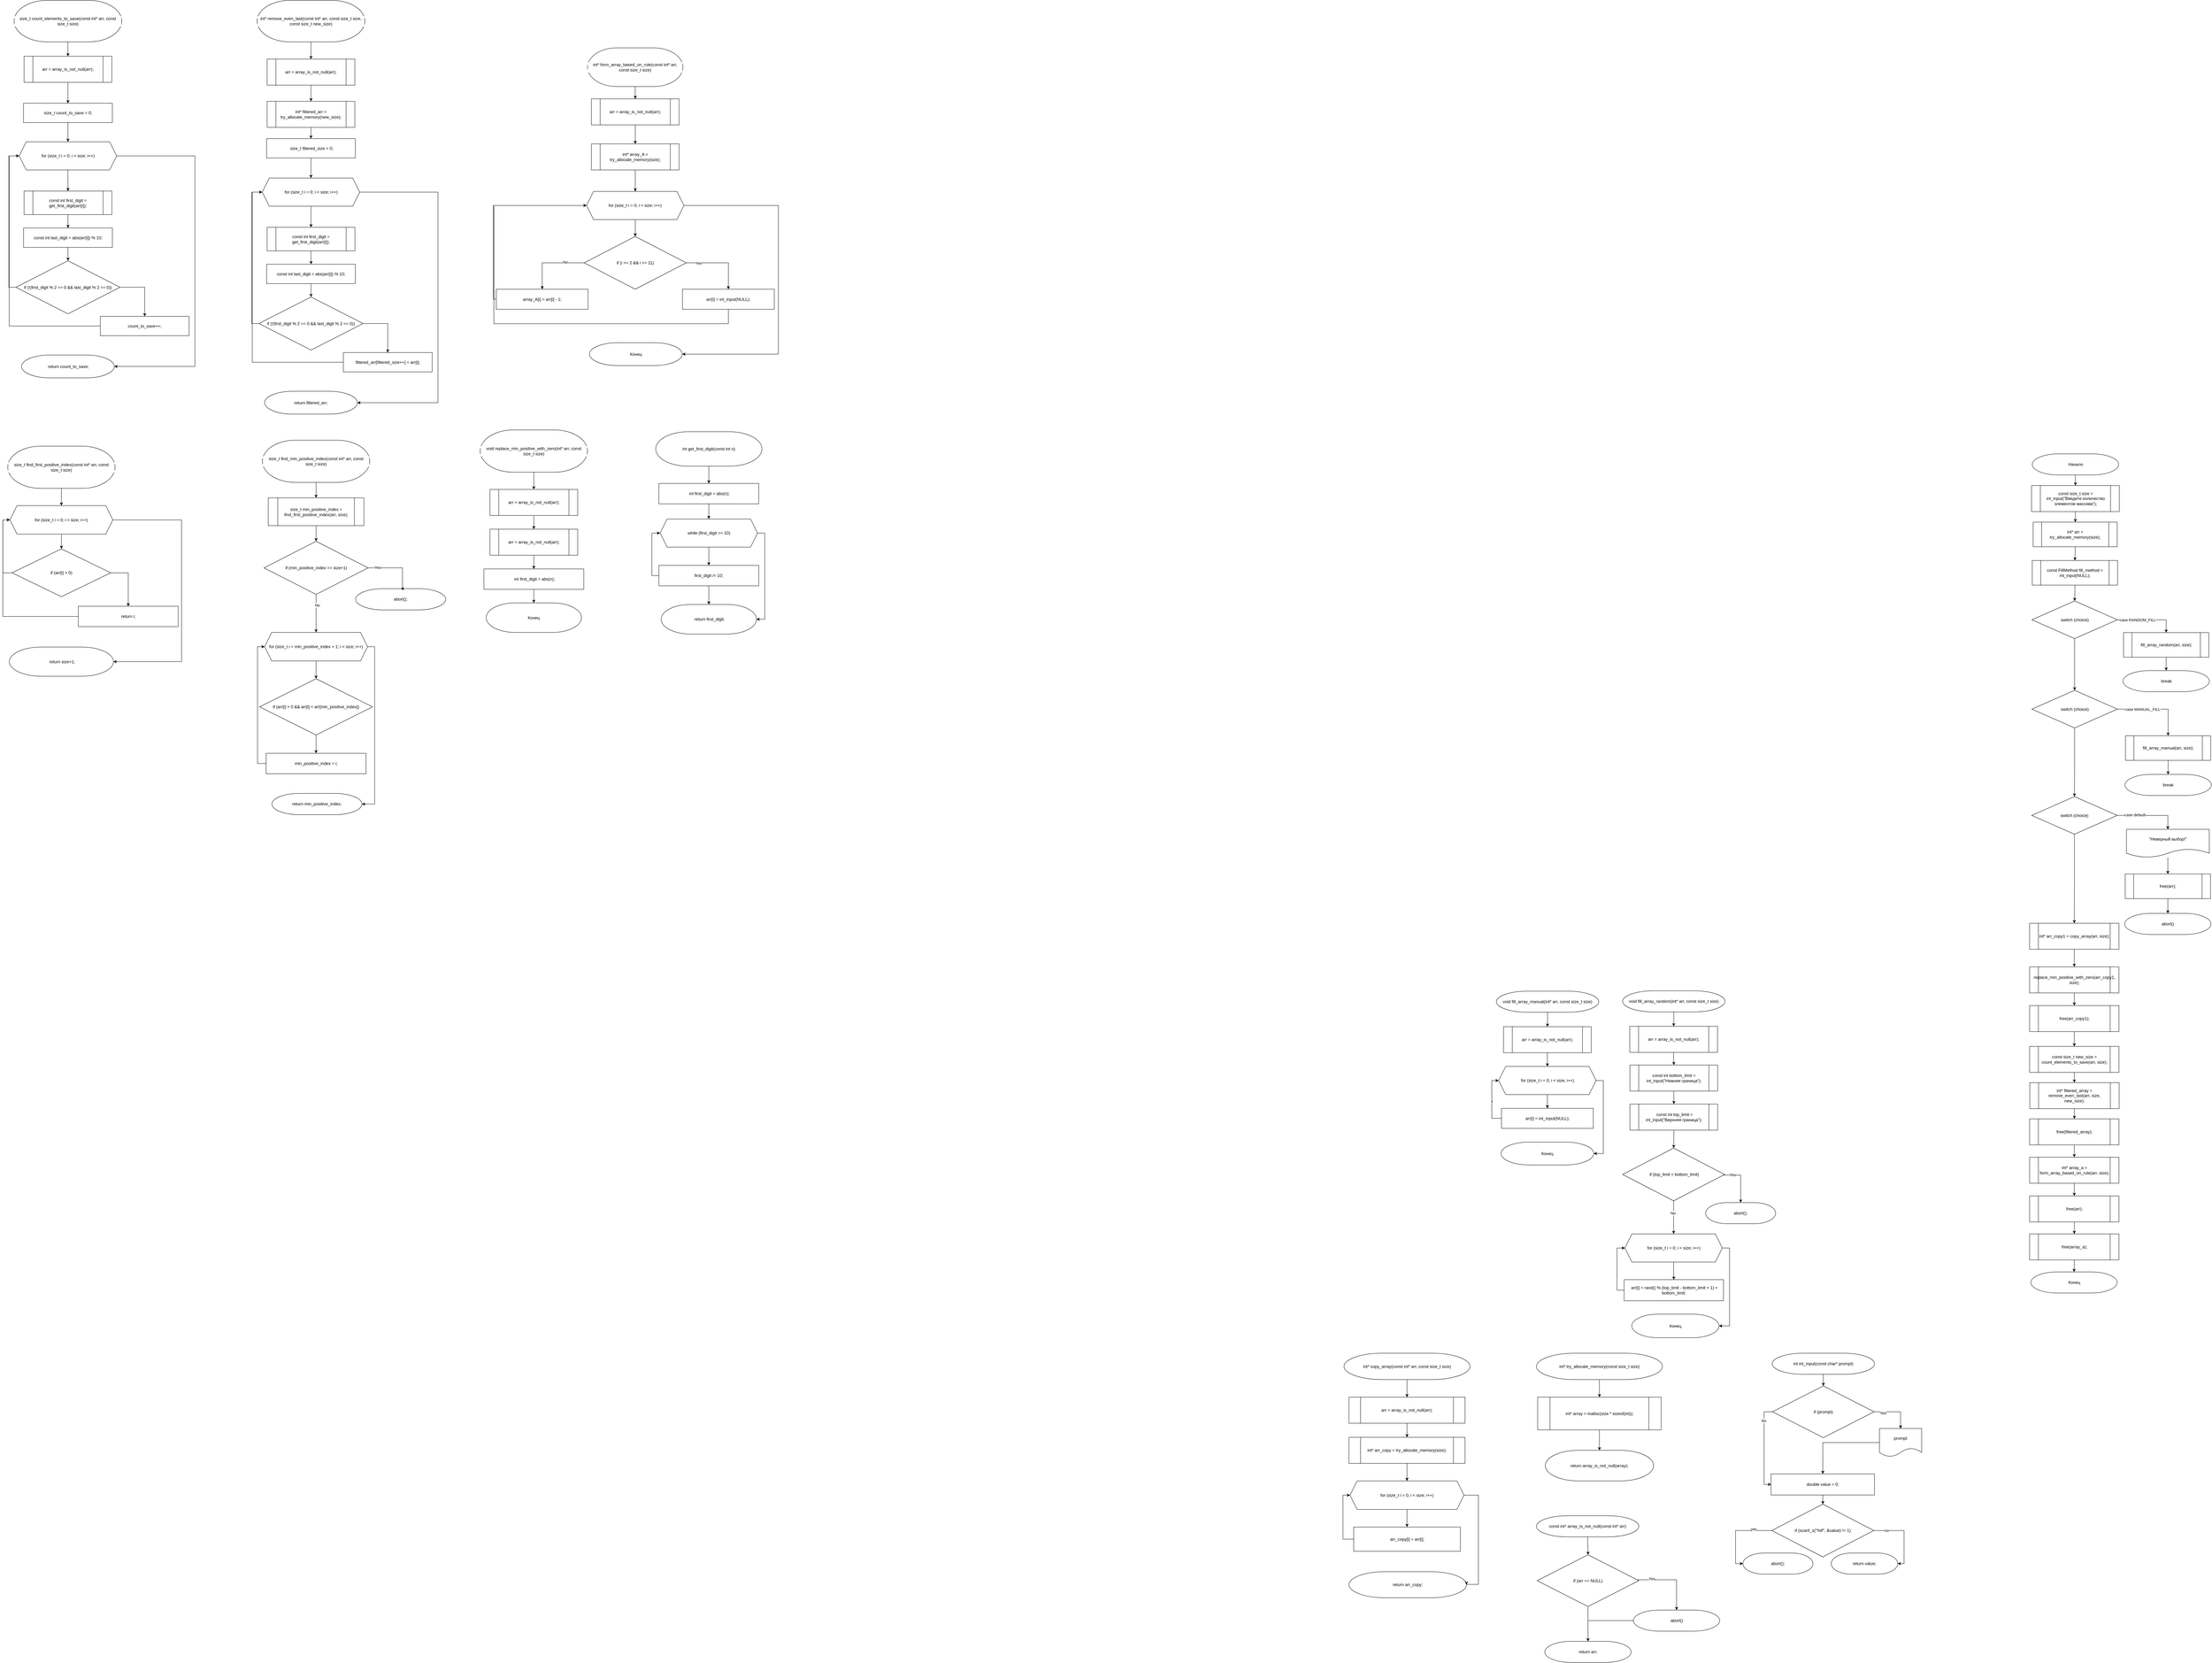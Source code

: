 <mxfile version="25.0.2">
  <diagram name="Страница — 1" id="hPPcrUByunXkYxeMK2Q-">
    <mxGraphModel dx="6790" dy="2607" grid="0" gridSize="10" guides="1" tooltips="1" connect="1" arrows="1" fold="1" page="0" pageScale="1" pageWidth="827" pageHeight="1169" math="0" shadow="0">
      <root>
        <mxCell id="0" />
        <mxCell id="1" parent="0" />
        <mxCell id="oDRff6TJp-jYX63QM0Q1-1" value="" style="edgeStyle=orthogonalEdgeStyle;rounded=0;orthogonalLoop=1;jettySize=auto;html=1;" parent="1" source="oDRff6TJp-jYX63QM0Q1-2" target="oDRff6TJp-jYX63QM0Q1-6" edge="1">
          <mxGeometry relative="1" as="geometry" />
        </mxCell>
        <mxCell id="oDRff6TJp-jYX63QM0Q1-2" value="const size_t size = int_input(&quot;Введите количество элементов массива&quot;);" style="shape=process;whiteSpace=wrap;html=1;backgroundOutline=1;" parent="1" vertex="1">
          <mxGeometry x="1458.5" y="305" width="249.5" height="74" as="geometry" />
        </mxCell>
        <mxCell id="oDRff6TJp-jYX63QM0Q1-3" value="" style="edgeStyle=orthogonalEdgeStyle;rounded=0;orthogonalLoop=1;jettySize=auto;html=1;" parent="1" source="oDRff6TJp-jYX63QM0Q1-4" target="oDRff6TJp-jYX63QM0Q1-2" edge="1">
          <mxGeometry relative="1" as="geometry" />
        </mxCell>
        <mxCell id="oDRff6TJp-jYX63QM0Q1-4" value="Начало" style="strokeWidth=1;html=1;shape=mxgraph.flowchart.terminator;whiteSpace=wrap;" parent="1" vertex="1">
          <mxGeometry x="1460.5" y="215" width="245.5" height="60" as="geometry" />
        </mxCell>
        <mxCell id="oDRff6TJp-jYX63QM0Q1-5" value="" style="edgeStyle=orthogonalEdgeStyle;rounded=0;orthogonalLoop=1;jettySize=auto;html=1;" parent="1" source="oDRff6TJp-jYX63QM0Q1-6" target="oDRff6TJp-jYX63QM0Q1-8" edge="1">
          <mxGeometry relative="1" as="geometry" />
        </mxCell>
        <mxCell id="oDRff6TJp-jYX63QM0Q1-6" value="int* arr = try_allocate_memory(size);" style="shape=process;whiteSpace=wrap;html=1;backgroundOutline=1;" parent="1" vertex="1">
          <mxGeometry x="1463" y="409" width="239" height="70" as="geometry" />
        </mxCell>
        <mxCell id="oDRff6TJp-jYX63QM0Q1-49" style="edgeStyle=orthogonalEdgeStyle;rounded=0;orthogonalLoop=1;jettySize=auto;html=1;entryX=0.5;entryY=0;entryDx=0;entryDy=0;" parent="1" source="oDRff6TJp-jYX63QM0Q1-8" target="oDRff6TJp-jYX63QM0Q1-14" edge="1">
          <mxGeometry relative="1" as="geometry" />
        </mxCell>
        <mxCell id="oDRff6TJp-jYX63QM0Q1-8" value="const FillMethod fill_method = int_input(NULL);" style="shape=process;whiteSpace=wrap;html=1;backgroundOutline=1;" parent="1" vertex="1">
          <mxGeometry x="1460.5" y="518" width="242.5" height="70" as="geometry" />
        </mxCell>
        <mxCell id="oDRff6TJp-jYX63QM0Q1-11" style="edgeStyle=orthogonalEdgeStyle;rounded=0;orthogonalLoop=1;jettySize=auto;html=1;entryX=0.5;entryY=0;entryDx=0;entryDy=0;" parent="1" source="oDRff6TJp-jYX63QM0Q1-14" target="oDRff6TJp-jYX63QM0Q1-16" edge="1">
          <mxGeometry relative="1" as="geometry" />
        </mxCell>
        <mxCell id="oDRff6TJp-jYX63QM0Q1-12" value="case RANDOM_FILL" style="edgeLabel;html=1;align=center;verticalAlign=middle;resizable=0;points=[];" parent="oDRff6TJp-jYX63QM0Q1-11" vertex="1" connectable="0">
          <mxGeometry x="-0.552" relative="1" as="geometry">
            <mxPoint x="18" as="offset" />
          </mxGeometry>
        </mxCell>
        <mxCell id="oDRff6TJp-jYX63QM0Q1-13" style="edgeStyle=orthogonalEdgeStyle;rounded=0;orthogonalLoop=1;jettySize=auto;html=1;entryX=0.5;entryY=0;entryDx=0;entryDy=0;" parent="1" source="oDRff6TJp-jYX63QM0Q1-14" target="oDRff6TJp-jYX63QM0Q1-21" edge="1">
          <mxGeometry relative="1" as="geometry" />
        </mxCell>
        <mxCell id="oDRff6TJp-jYX63QM0Q1-14" value="switch (choice)" style="rhombus;whiteSpace=wrap;html=1;" parent="1" vertex="1">
          <mxGeometry x="1459.5" y="633" width="243" height="107" as="geometry" />
        </mxCell>
        <mxCell id="oDRff6TJp-jYX63QM0Q1-15" value="" style="edgeStyle=orthogonalEdgeStyle;rounded=0;orthogonalLoop=1;jettySize=auto;html=1;" parent="1" source="oDRff6TJp-jYX63QM0Q1-16" target="oDRff6TJp-jYX63QM0Q1-17" edge="1">
          <mxGeometry relative="1" as="geometry" />
        </mxCell>
        <mxCell id="oDRff6TJp-jYX63QM0Q1-16" value="fill_array_random(arr, size);" style="shape=process;whiteSpace=wrap;html=1;backgroundOutline=1;" parent="1" vertex="1">
          <mxGeometry x="1720" y="723" width="242.5" height="70" as="geometry" />
        </mxCell>
        <mxCell id="oDRff6TJp-jYX63QM0Q1-17" value="break" style="strokeWidth=1;html=1;shape=mxgraph.flowchart.terminator;whiteSpace=wrap;" parent="1" vertex="1">
          <mxGeometry x="1718.5" y="831" width="245.5" height="60" as="geometry" />
        </mxCell>
        <mxCell id="oDRff6TJp-jYX63QM0Q1-18" style="edgeStyle=orthogonalEdgeStyle;rounded=0;orthogonalLoop=1;jettySize=auto;html=1;entryX=0.5;entryY=0;entryDx=0;entryDy=0;" parent="1" source="oDRff6TJp-jYX63QM0Q1-21" target="oDRff6TJp-jYX63QM0Q1-23" edge="1">
          <mxGeometry relative="1" as="geometry" />
        </mxCell>
        <mxCell id="oDRff6TJp-jYX63QM0Q1-19" value="case&amp;nbsp;MANUAL_FILL" style="edgeLabel;html=1;align=center;verticalAlign=middle;resizable=0;points=[];" parent="oDRff6TJp-jYX63QM0Q1-18" vertex="1" connectable="0">
          <mxGeometry x="-0.607" y="-1" relative="1" as="geometry">
            <mxPoint x="28" y="-1" as="offset" />
          </mxGeometry>
        </mxCell>
        <mxCell id="oDRff6TJp-jYX63QM0Q1-20" style="edgeStyle=orthogonalEdgeStyle;rounded=0;orthogonalLoop=1;jettySize=auto;html=1;entryX=0.5;entryY=0;entryDx=0;entryDy=0;" parent="1" source="oDRff6TJp-jYX63QM0Q1-21" target="oDRff6TJp-jYX63QM0Q1-34" edge="1">
          <mxGeometry relative="1" as="geometry">
            <mxPoint x="1581" y="1181" as="targetPoint" />
          </mxGeometry>
        </mxCell>
        <mxCell id="oDRff6TJp-jYX63QM0Q1-21" value="switch (choice)" style="rhombus;whiteSpace=wrap;html=1;" parent="1" vertex="1">
          <mxGeometry x="1459.5" y="887" width="243" height="107" as="geometry" />
        </mxCell>
        <mxCell id="oDRff6TJp-jYX63QM0Q1-22" value="" style="edgeStyle=orthogonalEdgeStyle;rounded=0;orthogonalLoop=1;jettySize=auto;html=1;" parent="1" source="oDRff6TJp-jYX63QM0Q1-23" target="oDRff6TJp-jYX63QM0Q1-24" edge="1">
          <mxGeometry relative="1" as="geometry" />
        </mxCell>
        <mxCell id="oDRff6TJp-jYX63QM0Q1-23" value="fill_array_manual(arr, size);" style="shape=process;whiteSpace=wrap;html=1;backgroundOutline=1;" parent="1" vertex="1">
          <mxGeometry x="1725.5" y="1016" width="242.5" height="70" as="geometry" />
        </mxCell>
        <mxCell id="oDRff6TJp-jYX63QM0Q1-24" value="break" style="strokeWidth=1;html=1;shape=mxgraph.flowchart.terminator;whiteSpace=wrap;" parent="1" vertex="1">
          <mxGeometry x="1724" y="1126" width="245.5" height="60" as="geometry" />
        </mxCell>
        <mxCell id="oDRff6TJp-jYX63QM0Q1-32" style="edgeStyle=orthogonalEdgeStyle;rounded=0;orthogonalLoop=1;jettySize=auto;html=1;entryX=0.5;entryY=0;entryDx=0;entryDy=0;" parent="1" source="oDRff6TJp-jYX63QM0Q1-34" target="oDRff6TJp-jYX63QM0Q1-37" edge="1">
          <mxGeometry relative="1" as="geometry" />
        </mxCell>
        <mxCell id="oDRff6TJp-jYX63QM0Q1-33" value="case&amp;nbsp;default" style="edgeLabel;html=1;align=center;verticalAlign=middle;resizable=0;points=[];" parent="oDRff6TJp-jYX63QM0Q1-32" vertex="1" connectable="0">
          <mxGeometry x="-0.46" y="2" relative="1" as="geometry">
            <mxPoint as="offset" />
          </mxGeometry>
        </mxCell>
        <mxCell id="oDRff6TJp-jYX63QM0Q1-48" style="edgeStyle=orthogonalEdgeStyle;rounded=0;orthogonalLoop=1;jettySize=auto;html=1;entryX=0.5;entryY=0;entryDx=0;entryDy=0;" parent="1" source="oDRff6TJp-jYX63QM0Q1-34" target="oDRff6TJp-jYX63QM0Q1-42" edge="1">
          <mxGeometry relative="1" as="geometry" />
        </mxCell>
        <mxCell id="oDRff6TJp-jYX63QM0Q1-34" value="switch (choice)" style="rhombus;whiteSpace=wrap;html=1;" parent="1" vertex="1">
          <mxGeometry x="1459" y="1189" width="243" height="107" as="geometry" />
        </mxCell>
        <mxCell id="oDRff6TJp-jYX63QM0Q1-35" value="abort()" style="strokeWidth=1;html=1;shape=mxgraph.flowchart.terminator;whiteSpace=wrap;" parent="1" vertex="1">
          <mxGeometry x="1723.25" y="1521" width="245.5" height="60" as="geometry" />
        </mxCell>
        <mxCell id="oDRff6TJp-jYX63QM0Q1-39" value="" style="edgeStyle=orthogonalEdgeStyle;rounded=0;orthogonalLoop=1;jettySize=auto;html=1;" parent="1" source="oDRff6TJp-jYX63QM0Q1-37" target="oDRff6TJp-jYX63QM0Q1-38" edge="1">
          <mxGeometry relative="1" as="geometry" />
        </mxCell>
        <mxCell id="oDRff6TJp-jYX63QM0Q1-37" value="&quot;Неверный выбор!&quot;" style="shape=document;whiteSpace=wrap;html=1;boundedLbl=1;" parent="1" vertex="1">
          <mxGeometry x="1728.25" y="1282" width="235.5" height="80" as="geometry" />
        </mxCell>
        <mxCell id="oDRff6TJp-jYX63QM0Q1-40" value="" style="edgeStyle=orthogonalEdgeStyle;rounded=0;orthogonalLoop=1;jettySize=auto;html=1;" parent="1" source="oDRff6TJp-jYX63QM0Q1-38" target="oDRff6TJp-jYX63QM0Q1-35" edge="1">
          <mxGeometry relative="1" as="geometry" />
        </mxCell>
        <mxCell id="oDRff6TJp-jYX63QM0Q1-38" value="free(arr);" style="shape=process;whiteSpace=wrap;html=1;backgroundOutline=1;" parent="1" vertex="1">
          <mxGeometry x="1724.75" y="1409" width="242.5" height="70" as="geometry" />
        </mxCell>
        <mxCell id="-zyMJAFenhCZZxNxGUtv-7" value="" style="edgeStyle=orthogonalEdgeStyle;rounded=0;orthogonalLoop=1;jettySize=auto;html=1;" edge="1" parent="1" source="oDRff6TJp-jYX63QM0Q1-42" target="oDRff6TJp-jYX63QM0Q1-43">
          <mxGeometry relative="1" as="geometry" />
        </mxCell>
        <mxCell id="oDRff6TJp-jYX63QM0Q1-42" value="int* arr_copy1 = copy_array(arr, size);" style="shape=process;whiteSpace=wrap;html=1;backgroundOutline=1;" parent="1" vertex="1">
          <mxGeometry x="1453" y="1549" width="254" height="74" as="geometry" />
        </mxCell>
        <mxCell id="-zyMJAFenhCZZxNxGUtv-8" value="" style="edgeStyle=orthogonalEdgeStyle;rounded=0;orthogonalLoop=1;jettySize=auto;html=1;" edge="1" parent="1" source="oDRff6TJp-jYX63QM0Q1-43" target="oDRff6TJp-jYX63QM0Q1-46">
          <mxGeometry relative="1" as="geometry" />
        </mxCell>
        <mxCell id="oDRff6TJp-jYX63QM0Q1-43" value="replace_min_positive_with_zero(arr_copy1, size);" style="shape=process;whiteSpace=wrap;html=1;backgroundOutline=1;" parent="1" vertex="1">
          <mxGeometry x="1453" y="1673" width="254" height="74" as="geometry" />
        </mxCell>
        <mxCell id="-zyMJAFenhCZZxNxGUtv-9" value="" style="edgeStyle=orthogonalEdgeStyle;rounded=0;orthogonalLoop=1;jettySize=auto;html=1;" edge="1" parent="1" source="oDRff6TJp-jYX63QM0Q1-46" target="-zyMJAFenhCZZxNxGUtv-1">
          <mxGeometry relative="1" as="geometry" />
        </mxCell>
        <mxCell id="oDRff6TJp-jYX63QM0Q1-46" value="free(arr_copy1);" style="shape=process;whiteSpace=wrap;html=1;backgroundOutline=1;" parent="1" vertex="1">
          <mxGeometry x="1453" y="1783" width="254" height="74" as="geometry" />
        </mxCell>
        <mxCell id="-zyMJAFenhCZZxNxGUtv-13" value="" style="edgeStyle=orthogonalEdgeStyle;rounded=0;orthogonalLoop=1;jettySize=auto;html=1;" edge="1" parent="1" source="oDRff6TJp-jYX63QM0Q1-47" target="-zyMJAFenhCZZxNxGUtv-3">
          <mxGeometry relative="1" as="geometry" />
        </mxCell>
        <mxCell id="oDRff6TJp-jYX63QM0Q1-47" value="free(filtered_array);" style="shape=process;whiteSpace=wrap;html=1;backgroundOutline=1;" parent="1" vertex="1">
          <mxGeometry x="1453" y="2105" width="254" height="74" as="geometry" />
        </mxCell>
        <mxCell id="oDRff6TJp-jYX63QM0Q1-50" style="edgeStyle=orthogonalEdgeStyle;rounded=0;orthogonalLoop=1;jettySize=auto;html=1;entryX=1;entryY=0.5;entryDx=0;entryDy=0;exitX=1;exitY=0.5;exitDx=0;exitDy=0;entryPerimeter=0;" parent="1" source="oDRff6TJp-jYX63QM0Q1-54" target="oDRff6TJp-jYX63QM0Q1-58" edge="1">
          <mxGeometry relative="1" as="geometry">
            <mxPoint x="1003.56" y="3281" as="sourcePoint" />
            <mxPoint x="1073.56" y="3461" as="targetPoint" />
            <Array as="points">
              <mxPoint x="1096.06" y="3275" />
              <mxPoint x="1096.06" y="3369" />
            </Array>
          </mxGeometry>
        </mxCell>
        <mxCell id="oDRff6TJp-jYX63QM0Q1-51" value="no" style="edgeLabel;html=1;align=center;verticalAlign=middle;resizable=0;points=[];" parent="oDRff6TJp-jYX63QM0Q1-50" vertex="1" connectable="0">
          <mxGeometry x="-0.638" relative="1" as="geometry">
            <mxPoint as="offset" />
          </mxGeometry>
        </mxCell>
        <mxCell id="oDRff6TJp-jYX63QM0Q1-52" style="edgeStyle=orthogonalEdgeStyle;rounded=0;orthogonalLoop=1;jettySize=auto;html=1;entryX=0;entryY=0.5;entryDx=0;entryDy=0;exitX=0;exitY=0.5;exitDx=0;exitDy=0;entryPerimeter=0;" parent="1" source="oDRff6TJp-jYX63QM0Q1-54" target="oDRff6TJp-jYX63QM0Q1-57" edge="1">
          <mxGeometry relative="1" as="geometry">
            <mxPoint x="723.56" y="3281" as="sourcePoint" />
            <mxPoint x="648.56" y="3461" as="targetPoint" />
            <Array as="points">
              <mxPoint x="617.06" y="3275" />
              <mxPoint x="617.06" y="3369" />
            </Array>
          </mxGeometry>
        </mxCell>
        <mxCell id="oDRff6TJp-jYX63QM0Q1-53" value="yes" style="edgeLabel;html=1;align=center;verticalAlign=middle;resizable=0;points=[];" parent="oDRff6TJp-jYX63QM0Q1-52" vertex="1" connectable="0">
          <mxGeometry x="-0.517" y="-4" relative="1" as="geometry">
            <mxPoint as="offset" />
          </mxGeometry>
        </mxCell>
        <mxCell id="oDRff6TJp-jYX63QM0Q1-54" value="if (scanf_s(&quot;%lf&quot;, &amp;amp;value) != 1)" style="rhombus;whiteSpace=wrap;html=1;" parent="1" vertex="1">
          <mxGeometry x="720.06" y="3200" width="290" height="150" as="geometry" />
        </mxCell>
        <mxCell id="oDRff6TJp-jYX63QM0Q1-68" value="" style="edgeStyle=orthogonalEdgeStyle;rounded=0;orthogonalLoop=1;jettySize=auto;html=1;" parent="1" source="oDRff6TJp-jYX63QM0Q1-56" target="oDRff6TJp-jYX63QM0Q1-61" edge="1">
          <mxGeometry relative="1" as="geometry" />
        </mxCell>
        <mxCell id="oDRff6TJp-jYX63QM0Q1-56" value="&lt;div style=&quot;background-color: rgb(255, 255, 255);&quot;&gt;&lt;pre style=&quot;&quot;&gt;&lt;font style=&quot;&quot;&gt;&lt;font face=&quot;Helvetica&quot;&gt;&lt;span style=&quot;white-space: normal;&quot;&gt;int int_input(const char* prompt)&lt;/span&gt;&lt;/font&gt;&lt;font face=&quot;JetBrains Mono, monospace&quot; color=&quot;#202020&quot;&gt;&lt;br&gt;&lt;/font&gt;&lt;/font&gt;&lt;/pre&gt;&lt;/div&gt;" style="strokeWidth=1;html=1;shape=mxgraph.flowchart.terminator;whiteSpace=wrap;" parent="1" vertex="1">
          <mxGeometry x="721.06" y="2771" width="291" height="60" as="geometry" />
        </mxCell>
        <mxCell id="oDRff6TJp-jYX63QM0Q1-57" value="&lt;font style=&quot;font-size: 12px;&quot;&gt;abort();&lt;/font&gt;" style="strokeWidth=1;html=1;shape=mxgraph.flowchart.terminator;whiteSpace=wrap;" parent="1" vertex="1">
          <mxGeometry x="638.06" y="3339" width="199" height="60" as="geometry" />
        </mxCell>
        <mxCell id="oDRff6TJp-jYX63QM0Q1-58" value="&lt;font style=&quot;font-size: 12px;&quot;&gt;return value;&lt;/font&gt;" style="strokeWidth=1;html=1;shape=mxgraph.flowchart.terminator;whiteSpace=wrap;" parent="1" vertex="1">
          <mxGeometry x="889.06" y="3339" width="189" height="60" as="geometry" />
        </mxCell>
        <mxCell id="oDRff6TJp-jYX63QM0Q1-59" value="" style="edgeStyle=orthogonalEdgeStyle;rounded=0;orthogonalLoop=1;jettySize=auto;html=1;" parent="1" source="oDRff6TJp-jYX63QM0Q1-60" target="oDRff6TJp-jYX63QM0Q1-54" edge="1">
          <mxGeometry relative="1" as="geometry" />
        </mxCell>
        <mxCell id="oDRff6TJp-jYX63QM0Q1-60" value="double value = 0;" style="rounded=0;whiteSpace=wrap;html=1;" parent="1" vertex="1">
          <mxGeometry x="718.06" y="3114" width="294" height="60" as="geometry" />
        </mxCell>
        <mxCell id="oDRff6TJp-jYX63QM0Q1-63" style="edgeStyle=orthogonalEdgeStyle;rounded=0;orthogonalLoop=1;jettySize=auto;html=1;entryX=0.5;entryY=0;entryDx=0;entryDy=0;" parent="1" source="oDRff6TJp-jYX63QM0Q1-61" target="oDRff6TJp-jYX63QM0Q1-62" edge="1">
          <mxGeometry relative="1" as="geometry" />
        </mxCell>
        <mxCell id="oDRff6TJp-jYX63QM0Q1-64" value="Yes" style="edgeLabel;html=1;align=center;verticalAlign=middle;resizable=0;points=[];" parent="oDRff6TJp-jYX63QM0Q1-63" vertex="1" connectable="0">
          <mxGeometry x="-0.591" y="-3" relative="1" as="geometry">
            <mxPoint as="offset" />
          </mxGeometry>
        </mxCell>
        <mxCell id="oDRff6TJp-jYX63QM0Q1-66" style="edgeStyle=orthogonalEdgeStyle;rounded=0;orthogonalLoop=1;jettySize=auto;html=1;entryX=0;entryY=0.5;entryDx=0;entryDy=0;" parent="1" source="oDRff6TJp-jYX63QM0Q1-61" target="oDRff6TJp-jYX63QM0Q1-60" edge="1">
          <mxGeometry relative="1" as="geometry">
            <Array as="points">
              <mxPoint x="698.11" y="2938" />
              <mxPoint x="698.11" y="3144" />
            </Array>
          </mxGeometry>
        </mxCell>
        <mxCell id="oDRff6TJp-jYX63QM0Q1-67" value="No" style="edgeLabel;html=1;align=center;verticalAlign=middle;resizable=0;points=[];" parent="oDRff6TJp-jYX63QM0Q1-66" vertex="1" connectable="0">
          <mxGeometry x="-0.603" y="-1" relative="1" as="geometry">
            <mxPoint as="offset" />
          </mxGeometry>
        </mxCell>
        <mxCell id="oDRff6TJp-jYX63QM0Q1-61" value="if (prompt)" style="rhombus;whiteSpace=wrap;html=1;" parent="1" vertex="1">
          <mxGeometry x="722.03" y="2864" width="289.05" height="147" as="geometry" />
        </mxCell>
        <mxCell id="oDRff6TJp-jYX63QM0Q1-65" style="edgeStyle=orthogonalEdgeStyle;rounded=0;orthogonalLoop=1;jettySize=auto;html=1;entryX=0.5;entryY=0;entryDx=0;entryDy=0;" parent="1" source="oDRff6TJp-jYX63QM0Q1-62" target="oDRff6TJp-jYX63QM0Q1-60" edge="1">
          <mxGeometry relative="1" as="geometry" />
        </mxCell>
        <mxCell id="oDRff6TJp-jYX63QM0Q1-62" value="prompt" style="shape=document;whiteSpace=wrap;html=1;boundedLbl=1;" parent="1" vertex="1">
          <mxGeometry x="1026.11" y="2985" width="120" height="80" as="geometry" />
        </mxCell>
        <mxCell id="oDRff6TJp-jYX63QM0Q1-90" value="" style="edgeStyle=orthogonalEdgeStyle;rounded=0;orthogonalLoop=1;jettySize=auto;html=1;" parent="1" source="oDRff6TJp-jYX63QM0Q1-69" target="oDRff6TJp-jYX63QM0Q1-89" edge="1">
          <mxGeometry relative="1" as="geometry" />
        </mxCell>
        <mxCell id="oDRff6TJp-jYX63QM0Q1-69" value="&lt;div style=&quot;background-color: rgb(255, 255, 255);&quot;&gt;&lt;pre style=&quot;&quot;&gt;&lt;font style=&quot;&quot;&gt;&lt;font face=&quot;Helvetica&quot;&gt;&lt;span style=&quot;white-space: normal;&quot;&gt;void fill_array_random(int* arr, const size_t size)&lt;/span&gt;&lt;/font&gt;&lt;font face=&quot;JetBrains Mono, monospace&quot; color=&quot;#202020&quot;&gt;&lt;br&gt;&lt;/font&gt;&lt;/font&gt;&lt;/pre&gt;&lt;/div&gt;" style="strokeWidth=1;html=1;shape=mxgraph.flowchart.terminator;whiteSpace=wrap;" parent="1" vertex="1">
          <mxGeometry x="296" y="1741" width="291" height="60" as="geometry" />
        </mxCell>
        <mxCell id="oDRff6TJp-jYX63QM0Q1-73" value="" style="edgeStyle=orthogonalEdgeStyle;rounded=0;orthogonalLoop=1;jettySize=auto;html=1;" parent="1" source="oDRff6TJp-jYX63QM0Q1-70" target="oDRff6TJp-jYX63QM0Q1-72" edge="1">
          <mxGeometry relative="1" as="geometry" />
        </mxCell>
        <mxCell id="oDRff6TJp-jYX63QM0Q1-70" value="const int bottom_limit = int_input(&quot;Нижняя граница&quot;);" style="shape=process;whiteSpace=wrap;html=1;backgroundOutline=1;" parent="1" vertex="1">
          <mxGeometry x="316.75" y="1952" width="249.5" height="74" as="geometry" />
        </mxCell>
        <mxCell id="oDRff6TJp-jYX63QM0Q1-79" value="" style="edgeStyle=orthogonalEdgeStyle;rounded=0;orthogonalLoop=1;jettySize=auto;html=1;" parent="1" source="oDRff6TJp-jYX63QM0Q1-72" target="oDRff6TJp-jYX63QM0Q1-75" edge="1">
          <mxGeometry relative="1" as="geometry" />
        </mxCell>
        <mxCell id="oDRff6TJp-jYX63QM0Q1-72" value="&amp;nbsp;const int top_limit = int_input(&quot;Верхняя граница&quot;);" style="shape=process;whiteSpace=wrap;html=1;backgroundOutline=1;" parent="1" vertex="1">
          <mxGeometry x="316.75" y="2063" width="249.5" height="74" as="geometry" />
        </mxCell>
        <mxCell id="oDRff6TJp-jYX63QM0Q1-84" style="edgeStyle=orthogonalEdgeStyle;rounded=0;orthogonalLoop=1;jettySize=auto;html=1;" parent="1" source="oDRff6TJp-jYX63QM0Q1-75" target="oDRff6TJp-jYX63QM0Q1-80" edge="1">
          <mxGeometry relative="1" as="geometry" />
        </mxCell>
        <mxCell id="oDRff6TJp-jYX63QM0Q1-86" value="No" style="edgeLabel;html=1;align=center;verticalAlign=middle;resizable=0;points=[];" parent="oDRff6TJp-jYX63QM0Q1-84" vertex="1" connectable="0">
          <mxGeometry x="-0.255" y="-2" relative="1" as="geometry">
            <mxPoint as="offset" />
          </mxGeometry>
        </mxCell>
        <mxCell id="oDRff6TJp-jYX63QM0Q1-75" value="&amp;nbsp;if (top_limit &amp;lt; bottom_limit)" style="rhombus;whiteSpace=wrap;html=1;" parent="1" vertex="1">
          <mxGeometry x="296" y="2188" width="290" height="150" as="geometry" />
        </mxCell>
        <mxCell id="oDRff6TJp-jYX63QM0Q1-76" value="&lt;font style=&quot;font-size: 12px;&quot;&gt;abort();&lt;/font&gt;" style="strokeWidth=1;html=1;shape=mxgraph.flowchart.terminator;whiteSpace=wrap;" parent="1" vertex="1">
          <mxGeometry x="532" y="2343" width="199" height="60" as="geometry" />
        </mxCell>
        <mxCell id="oDRff6TJp-jYX63QM0Q1-77" style="edgeStyle=orthogonalEdgeStyle;rounded=0;orthogonalLoop=1;jettySize=auto;html=1;entryX=0.5;entryY=0;entryDx=0;entryDy=0;entryPerimeter=0;" parent="1" source="oDRff6TJp-jYX63QM0Q1-75" target="oDRff6TJp-jYX63QM0Q1-76" edge="1">
          <mxGeometry relative="1" as="geometry">
            <Array as="points">
              <mxPoint x="632" y="2265" />
            </Array>
          </mxGeometry>
        </mxCell>
        <mxCell id="oDRff6TJp-jYX63QM0Q1-85" value="Yes" style="edgeLabel;html=1;align=center;verticalAlign=middle;resizable=0;points=[];" parent="oDRff6TJp-jYX63QM0Q1-77" vertex="1" connectable="0">
          <mxGeometry x="-0.594" y="1" relative="1" as="geometry">
            <mxPoint as="offset" />
          </mxGeometry>
        </mxCell>
        <mxCell id="oDRff6TJp-jYX63QM0Q1-82" value="" style="edgeStyle=orthogonalEdgeStyle;rounded=0;orthogonalLoop=1;jettySize=auto;html=1;" parent="1" source="oDRff6TJp-jYX63QM0Q1-80" target="oDRff6TJp-jYX63QM0Q1-81" edge="1">
          <mxGeometry relative="1" as="geometry" />
        </mxCell>
        <mxCell id="oDRff6TJp-jYX63QM0Q1-80" value="for (size_t i = 0; i &amp;lt; size; i++)" style="shape=hexagon;perimeter=hexagonPerimeter2;whiteSpace=wrap;html=1;fixedSize=1;" parent="1" vertex="1">
          <mxGeometry x="302.5" y="2432" width="277" height="80" as="geometry" />
        </mxCell>
        <mxCell id="oDRff6TJp-jYX63QM0Q1-83" style="edgeStyle=orthogonalEdgeStyle;rounded=0;orthogonalLoop=1;jettySize=auto;html=1;entryX=0;entryY=0.5;entryDx=0;entryDy=0;" parent="1" source="oDRff6TJp-jYX63QM0Q1-81" target="oDRff6TJp-jYX63QM0Q1-80" edge="1">
          <mxGeometry relative="1" as="geometry">
            <Array as="points">
              <mxPoint x="280" y="2592" />
              <mxPoint x="280" y="2472" />
            </Array>
          </mxGeometry>
        </mxCell>
        <mxCell id="oDRff6TJp-jYX63QM0Q1-81" value="&amp;nbsp;arr[i] = rand() % (top_limit - bottom_limit + 1) + bottom_limit;" style="rounded=0;whiteSpace=wrap;html=1;" parent="1" vertex="1">
          <mxGeometry x="300.25" y="2562" width="282.5" height="60" as="geometry" />
        </mxCell>
        <mxCell id="oDRff6TJp-jYX63QM0Q1-87" value="&lt;font style=&quot;font-size: 12px;&quot;&gt;Конец&lt;/font&gt;" style="strokeWidth=1;html=1;shape=mxgraph.flowchart.terminator;whiteSpace=wrap;" parent="1" vertex="1">
          <mxGeometry x="322" y="2660" width="248" height="67" as="geometry" />
        </mxCell>
        <mxCell id="oDRff6TJp-jYX63QM0Q1-88" style="edgeStyle=orthogonalEdgeStyle;rounded=0;orthogonalLoop=1;jettySize=auto;html=1;entryX=1;entryY=0.5;entryDx=0;entryDy=0;entryPerimeter=0;" parent="1" source="oDRff6TJp-jYX63QM0Q1-80" target="oDRff6TJp-jYX63QM0Q1-87" edge="1">
          <mxGeometry relative="1" as="geometry">
            <Array as="points">
              <mxPoint x="600" y="2472" />
              <mxPoint x="600" y="2694" />
            </Array>
          </mxGeometry>
        </mxCell>
        <mxCell id="oDRff6TJp-jYX63QM0Q1-91" value="" style="edgeStyle=orthogonalEdgeStyle;rounded=0;orthogonalLoop=1;jettySize=auto;html=1;" parent="1" source="oDRff6TJp-jYX63QM0Q1-89" target="oDRff6TJp-jYX63QM0Q1-70" edge="1">
          <mxGeometry relative="1" as="geometry" />
        </mxCell>
        <mxCell id="oDRff6TJp-jYX63QM0Q1-89" value="arr = array_is_not_null(arr);" style="shape=process;whiteSpace=wrap;html=1;backgroundOutline=1;" parent="1" vertex="1">
          <mxGeometry x="316.25" y="1842" width="249.5" height="74" as="geometry" />
        </mxCell>
        <mxCell id="oDRff6TJp-jYX63QM0Q1-92" value="" style="edgeStyle=orthogonalEdgeStyle;rounded=0;orthogonalLoop=1;jettySize=auto;html=1;" parent="1" source="oDRff6TJp-jYX63QM0Q1-93" target="oDRff6TJp-jYX63QM0Q1-94" edge="1">
          <mxGeometry relative="1" as="geometry" />
        </mxCell>
        <mxCell id="oDRff6TJp-jYX63QM0Q1-93" value="&lt;div style=&quot;background-color: rgb(255, 255, 255);&quot;&gt;&lt;pre style=&quot;&quot;&gt;&lt;font style=&quot;&quot;&gt;&lt;font face=&quot;Helvetica&quot;&gt;&lt;span style=&quot;white-space: normal;&quot;&gt;void fill_array_manual(int* arr, const size_t size)&lt;/span&gt;&lt;/font&gt;&lt;font face=&quot;JetBrains Mono, monospace&quot; color=&quot;#202020&quot;&gt;&lt;br&gt;&lt;/font&gt;&lt;/font&gt;&lt;/pre&gt;&lt;/div&gt;" style="strokeWidth=1;html=1;shape=mxgraph.flowchart.terminator;whiteSpace=wrap;" parent="1" vertex="1">
          <mxGeometry x="-62.94" y="1742" width="291" height="60" as="geometry" />
        </mxCell>
        <mxCell id="oDRff6TJp-jYX63QM0Q1-97" value="" style="edgeStyle=orthogonalEdgeStyle;rounded=0;orthogonalLoop=1;jettySize=auto;html=1;" parent="1" source="oDRff6TJp-jYX63QM0Q1-94" target="oDRff6TJp-jYX63QM0Q1-95" edge="1">
          <mxGeometry relative="1" as="geometry" />
        </mxCell>
        <mxCell id="oDRff6TJp-jYX63QM0Q1-94" value="arr = array_is_not_null(arr);" style="shape=process;whiteSpace=wrap;html=1;backgroundOutline=1;" parent="1" vertex="1">
          <mxGeometry x="-42.69" y="1843" width="249.5" height="74" as="geometry" />
        </mxCell>
        <mxCell id="oDRff6TJp-jYX63QM0Q1-98" value="" style="edgeStyle=orthogonalEdgeStyle;rounded=0;orthogonalLoop=1;jettySize=auto;html=1;" parent="1" source="oDRff6TJp-jYX63QM0Q1-95" target="oDRff6TJp-jYX63QM0Q1-96" edge="1">
          <mxGeometry relative="1" as="geometry" />
        </mxCell>
        <mxCell id="oDRff6TJp-jYX63QM0Q1-95" value="for (size_t i = 0; i &amp;lt; size; i++)" style="shape=hexagon;perimeter=hexagonPerimeter2;whiteSpace=wrap;html=1;fixedSize=1;" parent="1" vertex="1">
          <mxGeometry x="-56.44" y="1956" width="277" height="80" as="geometry" />
        </mxCell>
        <mxCell id="oDRff6TJp-jYX63QM0Q1-119" style="edgeStyle=orthogonalEdgeStyle;rounded=0;orthogonalLoop=1;jettySize=auto;html=1;entryX=0;entryY=0.5;entryDx=0;entryDy=0;" parent="1" source="oDRff6TJp-jYX63QM0Q1-96" target="oDRff6TJp-jYX63QM0Q1-95" edge="1">
          <mxGeometry relative="1" as="geometry">
            <Array as="points">
              <mxPoint x="-75.94" y="2104" />
              <mxPoint x="-75.94" y="2055" />
              <mxPoint x="-73.94" y="2055" />
              <mxPoint x="-73.94" y="2056" />
              <mxPoint x="-75.94" y="2056" />
              <mxPoint x="-75.94" y="1996" />
            </Array>
          </mxGeometry>
        </mxCell>
        <mxCell id="oDRff6TJp-jYX63QM0Q1-96" value="arr[i] = int_input(NULL);" style="rounded=0;whiteSpace=wrap;html=1;" parent="1" vertex="1">
          <mxGeometry x="-48.44" y="2075" width="261" height="57" as="geometry" />
        </mxCell>
        <mxCell id="oDRff6TJp-jYX63QM0Q1-100" value="Конец" style="strokeWidth=1;html=1;shape=mxgraph.flowchart.terminator;whiteSpace=wrap;" parent="1" vertex="1">
          <mxGeometry x="-49.81" y="2171" width="263.75" height="65" as="geometry" />
        </mxCell>
        <mxCell id="oDRff6TJp-jYX63QM0Q1-101" style="edgeStyle=orthogonalEdgeStyle;rounded=0;orthogonalLoop=1;jettySize=auto;html=1;entryX=1;entryY=0.5;entryDx=0;entryDy=0;entryPerimeter=0;" parent="1" source="oDRff6TJp-jYX63QM0Q1-95" target="oDRff6TJp-jYX63QM0Q1-100" edge="1">
          <mxGeometry relative="1" as="geometry">
            <Array as="points">
              <mxPoint x="241.06" y="1996" />
              <mxPoint x="241.06" y="2204" />
            </Array>
          </mxGeometry>
        </mxCell>
        <mxCell id="oDRff6TJp-jYX63QM0Q1-117" style="edgeStyle=orthogonalEdgeStyle;rounded=0;orthogonalLoop=1;jettySize=auto;html=1;entryX=1;entryY=0.5;entryDx=0;entryDy=0;entryPerimeter=0;" parent="1" target="oDRff6TJp-jYX63QM0Q1-116" edge="1">
          <mxGeometry relative="1" as="geometry">
            <Array as="points">
              <mxPoint x="-449" y="655" />
              <mxPoint x="-449" y="1052" />
            </Array>
            <mxPoint x="-621.0" y="654.5" as="sourcePoint" />
          </mxGeometry>
        </mxCell>
        <mxCell id="oDRff6TJp-jYX63QM0Q1-163" value="" style="edgeStyle=orthogonalEdgeStyle;rounded=0;orthogonalLoop=1;jettySize=auto;html=1;" parent="1" source="oDRff6TJp-jYX63QM0Q1-160" target="oDRff6TJp-jYX63QM0Q1-161" edge="1">
          <mxGeometry relative="1" as="geometry" />
        </mxCell>
        <mxCell id="oDRff6TJp-jYX63QM0Q1-160" value="&lt;div style=&quot;background-color: rgb(255, 255, 255);&quot;&gt;&lt;pre style=&quot;&quot;&gt;&lt;font style=&quot;&quot;&gt;&lt;font face=&quot;Helvetica&quot;&gt;&lt;span style=&quot;white-space: normal;&quot;&gt;int* try_allocate_memory(const size_t size)&lt;/span&gt;&lt;/font&gt;&lt;font face=&quot;JetBrains Mono, monospace&quot; color=&quot;#202020&quot;&gt;&lt;br&gt;&lt;/font&gt;&lt;/font&gt;&lt;/pre&gt;&lt;/div&gt;" style="strokeWidth=1;html=1;shape=mxgraph.flowchart.terminator;whiteSpace=wrap;" parent="1" vertex="1">
          <mxGeometry x="51" y="2771" width="358" height="75" as="geometry" />
        </mxCell>
        <mxCell id="oDRff6TJp-jYX63QM0Q1-164" value="" style="edgeStyle=orthogonalEdgeStyle;rounded=0;orthogonalLoop=1;jettySize=auto;html=1;" parent="1" source="oDRff6TJp-jYX63QM0Q1-161" target="oDRff6TJp-jYX63QM0Q1-162" edge="1">
          <mxGeometry relative="1" as="geometry" />
        </mxCell>
        <mxCell id="oDRff6TJp-jYX63QM0Q1-161" value="int* array = malloc(size * sizeof(int));" style="shape=process;whiteSpace=wrap;html=1;backgroundOutline=1;" parent="1" vertex="1">
          <mxGeometry x="54.5" y="2896" width="351" height="93" as="geometry" />
        </mxCell>
        <mxCell id="oDRff6TJp-jYX63QM0Q1-162" value="return array_is_not_null(array);" style="strokeWidth=1;html=1;shape=mxgraph.flowchart.terminator;whiteSpace=wrap;" parent="1" vertex="1">
          <mxGeometry x="76.07" y="3047" width="307.87" height="87" as="geometry" />
        </mxCell>
        <mxCell id="oDRff6TJp-jYX63QM0Q1-167" value="" style="edgeStyle=orthogonalEdgeStyle;rounded=0;orthogonalLoop=1;jettySize=auto;html=1;" parent="1" source="oDRff6TJp-jYX63QM0Q1-165" target="oDRff6TJp-jYX63QM0Q1-166" edge="1">
          <mxGeometry relative="1" as="geometry" />
        </mxCell>
        <mxCell id="oDRff6TJp-jYX63QM0Q1-165" value="&lt;div style=&quot;background-color: rgb(255, 255, 255);&quot;&gt;&lt;pre style=&quot;&quot;&gt;&lt;font style=&quot;&quot;&gt;&lt;font face=&quot;Helvetica&quot;&gt;&lt;span style=&quot;white-space: normal;&quot;&gt;int* copy_array(const int* arr, const size_t size)&lt;/span&gt;&lt;/font&gt;&lt;font face=&quot;JetBrains Mono, monospace&quot; color=&quot;#202020&quot;&gt;&lt;br&gt;&lt;/font&gt;&lt;/font&gt;&lt;/pre&gt;&lt;/div&gt;" style="strokeWidth=1;html=1;shape=mxgraph.flowchart.terminator;whiteSpace=wrap;" parent="1" vertex="1">
          <mxGeometry x="-496" y="2771" width="358" height="75" as="geometry" />
        </mxCell>
        <mxCell id="oDRff6TJp-jYX63QM0Q1-169" value="" style="edgeStyle=orthogonalEdgeStyle;rounded=0;orthogonalLoop=1;jettySize=auto;html=1;" parent="1" source="oDRff6TJp-jYX63QM0Q1-166" target="oDRff6TJp-jYX63QM0Q1-168" edge="1">
          <mxGeometry relative="1" as="geometry" />
        </mxCell>
        <mxCell id="oDRff6TJp-jYX63QM0Q1-166" value="arr = array_is_not_null(arr);" style="shape=process;whiteSpace=wrap;html=1;backgroundOutline=1;" parent="1" vertex="1">
          <mxGeometry x="-482" y="2896" width="330" height="74" as="geometry" />
        </mxCell>
        <mxCell id="oDRff6TJp-jYX63QM0Q1-171" value="" style="edgeStyle=orthogonalEdgeStyle;rounded=0;orthogonalLoop=1;jettySize=auto;html=1;" parent="1" source="oDRff6TJp-jYX63QM0Q1-168" target="oDRff6TJp-jYX63QM0Q1-170" edge="1">
          <mxGeometry relative="1" as="geometry" />
        </mxCell>
        <mxCell id="oDRff6TJp-jYX63QM0Q1-168" value="int* arr_copy = try_allocate_memory(size);" style="shape=process;whiteSpace=wrap;html=1;backgroundOutline=1;" parent="1" vertex="1">
          <mxGeometry x="-482" y="3010" width="330" height="74" as="geometry" />
        </mxCell>
        <mxCell id="oDRff6TJp-jYX63QM0Q1-173" value="" style="edgeStyle=orthogonalEdgeStyle;rounded=0;orthogonalLoop=1;jettySize=auto;html=1;" parent="1" source="oDRff6TJp-jYX63QM0Q1-170" target="oDRff6TJp-jYX63QM0Q1-172" edge="1">
          <mxGeometry relative="1" as="geometry" />
        </mxCell>
        <mxCell id="oDRff6TJp-jYX63QM0Q1-170" value="for (size_t i = 0; i &amp;lt; size; i++)" style="shape=hexagon;perimeter=hexagonPerimeter2;whiteSpace=wrap;html=1;fixedSize=1;" parent="1" vertex="1">
          <mxGeometry x="-479" y="3134" width="324" height="81" as="geometry" />
        </mxCell>
        <mxCell id="oDRff6TJp-jYX63QM0Q1-174" style="edgeStyle=orthogonalEdgeStyle;rounded=0;orthogonalLoop=1;jettySize=auto;html=1;entryX=0;entryY=0.5;entryDx=0;entryDy=0;" parent="1" source="oDRff6TJp-jYX63QM0Q1-172" target="oDRff6TJp-jYX63QM0Q1-170" edge="1">
          <mxGeometry relative="1" as="geometry">
            <Array as="points">
              <mxPoint x="-499" y="3300" />
              <mxPoint x="-499" y="3175" />
            </Array>
          </mxGeometry>
        </mxCell>
        <mxCell id="oDRff6TJp-jYX63QM0Q1-172" value="arr_copy[i] = arr[i];" style="rounded=0;whiteSpace=wrap;html=1;" parent="1" vertex="1">
          <mxGeometry x="-468.5" y="3265" width="303" height="69" as="geometry" />
        </mxCell>
        <mxCell id="oDRff6TJp-jYX63QM0Q1-176" value="&lt;div style=&quot;background-color: rgb(255, 255, 255);&quot;&gt;&lt;pre style=&quot;&quot;&gt;&lt;font style=&quot;&quot;&gt;&lt;font face=&quot;Helvetica&quot;&gt;&lt;span style=&quot;white-space: normal;&quot;&gt;return arr_copy;&lt;/span&gt;&lt;/font&gt;&lt;font face=&quot;JetBrains Mono, monospace&quot; color=&quot;#202020&quot;&gt;&lt;br&gt;&lt;/font&gt;&lt;/font&gt;&lt;/pre&gt;&lt;/div&gt;" style="strokeWidth=1;html=1;shape=mxgraph.flowchart.terminator;whiteSpace=wrap;" parent="1" vertex="1">
          <mxGeometry x="-482" y="3392" width="334" height="74" as="geometry" />
        </mxCell>
        <mxCell id="oDRff6TJp-jYX63QM0Q1-177" style="edgeStyle=orthogonalEdgeStyle;rounded=0;orthogonalLoop=1;jettySize=auto;html=1;entryX=1;entryY=0.5;entryDx=0;entryDy=0;entryPerimeter=0;" parent="1" source="oDRff6TJp-jYX63QM0Q1-170" target="oDRff6TJp-jYX63QM0Q1-176" edge="1">
          <mxGeometry relative="1" as="geometry">
            <Array as="points">
              <mxPoint x="-114" y="3175" />
              <mxPoint x="-114" y="3428" />
            </Array>
          </mxGeometry>
        </mxCell>
        <mxCell id="oDRff6TJp-jYX63QM0Q1-224" value="" style="edgeStyle=orthogonalEdgeStyle;rounded=0;orthogonalLoop=1;jettySize=auto;html=1;" parent="1" source="oDRff6TJp-jYX63QM0Q1-216" target="oDRff6TJp-jYX63QM0Q1-218" edge="1">
          <mxGeometry relative="1" as="geometry" />
        </mxCell>
        <mxCell id="oDRff6TJp-jYX63QM0Q1-216" value="&lt;div style=&quot;background-color: rgb(255, 255, 255);&quot;&gt;&lt;pre style=&quot;&quot;&gt;&lt;font style=&quot;&quot;&gt;&lt;font face=&quot;Helvetica&quot;&gt;&lt;span style=&quot;white-space: normal;&quot;&gt;const int* array_is_not_null(const int* arr)&lt;/span&gt;&lt;/font&gt;&lt;font face=&quot;JetBrains Mono, monospace&quot; color=&quot;#202020&quot;&gt;&lt;br&gt;&lt;/font&gt;&lt;/font&gt;&lt;/pre&gt;&lt;/div&gt;" style="strokeWidth=1;html=1;shape=mxgraph.flowchart.terminator;whiteSpace=wrap;" parent="1" vertex="1">
          <mxGeometry x="51" y="3233" width="291" height="60" as="geometry" />
        </mxCell>
        <mxCell id="oDRff6TJp-jYX63QM0Q1-217" value="" style="edgeStyle=orthogonalEdgeStyle;rounded=0;orthogonalLoop=1;jettySize=auto;html=1;" parent="1" source="oDRff6TJp-jYX63QM0Q1-218" target="oDRff6TJp-jYX63QM0Q1-222" edge="1">
          <mxGeometry relative="1" as="geometry" />
        </mxCell>
        <mxCell id="oDRff6TJp-jYX63QM0Q1-218" value="if (arr == NULL)" style="rhombus;whiteSpace=wrap;html=1;" parent="1" vertex="1">
          <mxGeometry x="53.0" y="3344" width="289.05" height="147" as="geometry" />
        </mxCell>
        <mxCell id="oDRff6TJp-jYX63QM0Q1-219" value="abort()" style="strokeWidth=1;html=1;shape=mxgraph.flowchart.terminator;whiteSpace=wrap;" parent="1" vertex="1">
          <mxGeometry x="326.55" y="3501" width="245.5" height="60" as="geometry" />
        </mxCell>
        <mxCell id="oDRff6TJp-jYX63QM0Q1-220" style="edgeStyle=orthogonalEdgeStyle;rounded=0;orthogonalLoop=1;jettySize=auto;html=1;entryX=0.5;entryY=0;entryDx=0;entryDy=0;entryPerimeter=0;" parent="1" source="oDRff6TJp-jYX63QM0Q1-218" target="oDRff6TJp-jYX63QM0Q1-219" edge="1">
          <mxGeometry relative="1" as="geometry">
            <Array as="points">
              <mxPoint x="449.1" y="3415" />
            </Array>
          </mxGeometry>
        </mxCell>
        <mxCell id="oDRff6TJp-jYX63QM0Q1-221" value="Yes" style="edgeLabel;html=1;align=center;verticalAlign=middle;resizable=0;points=[];" parent="oDRff6TJp-jYX63QM0Q1-220" vertex="1" connectable="0">
          <mxGeometry x="-0.564" y="3" relative="1" as="geometry">
            <mxPoint x="-1" as="offset" />
          </mxGeometry>
        </mxCell>
        <mxCell id="oDRff6TJp-jYX63QM0Q1-222" value="return arr;" style="strokeWidth=1;html=1;shape=mxgraph.flowchart.terminator;whiteSpace=wrap;" parent="1" vertex="1">
          <mxGeometry x="74.77" y="3590" width="245.5" height="60" as="geometry" />
        </mxCell>
        <mxCell id="oDRff6TJp-jYX63QM0Q1-223" style="edgeStyle=orthogonalEdgeStyle;rounded=0;orthogonalLoop=1;jettySize=auto;html=1;entryX=0.5;entryY=0;entryDx=0;entryDy=0;entryPerimeter=0;" parent="1" source="oDRff6TJp-jYX63QM0Q1-219" target="oDRff6TJp-jYX63QM0Q1-222" edge="1">
          <mxGeometry relative="1" as="geometry" />
        </mxCell>
        <mxCell id="-zyMJAFenhCZZxNxGUtv-10" value="" style="edgeStyle=orthogonalEdgeStyle;rounded=0;orthogonalLoop=1;jettySize=auto;html=1;" edge="1" parent="1" source="-zyMJAFenhCZZxNxGUtv-1" target="-zyMJAFenhCZZxNxGUtv-2">
          <mxGeometry relative="1" as="geometry" />
        </mxCell>
        <mxCell id="-zyMJAFenhCZZxNxGUtv-1" value="const size_t new_size = count_elements_to_save(arr, size);" style="shape=process;whiteSpace=wrap;html=1;backgroundOutline=1;" vertex="1" parent="1">
          <mxGeometry x="1453" y="1899" width="254" height="74" as="geometry" />
        </mxCell>
        <mxCell id="-zyMJAFenhCZZxNxGUtv-12" value="" style="edgeStyle=orthogonalEdgeStyle;rounded=0;orthogonalLoop=1;jettySize=auto;html=1;" edge="1" parent="1" source="-zyMJAFenhCZZxNxGUtv-2" target="oDRff6TJp-jYX63QM0Q1-47">
          <mxGeometry relative="1" as="geometry" />
        </mxCell>
        <mxCell id="-zyMJAFenhCZZxNxGUtv-2" value="int* filtered_array = remove_even_last(arr, size, new_size);" style="shape=process;whiteSpace=wrap;html=1;backgroundOutline=1;" vertex="1" parent="1">
          <mxGeometry x="1453.5" y="2002" width="254" height="74" as="geometry" />
        </mxCell>
        <mxCell id="-zyMJAFenhCZZxNxGUtv-14" value="" style="edgeStyle=orthogonalEdgeStyle;rounded=0;orthogonalLoop=1;jettySize=auto;html=1;" edge="1" parent="1" source="-zyMJAFenhCZZxNxGUtv-3" target="-zyMJAFenhCZZxNxGUtv-4">
          <mxGeometry relative="1" as="geometry" />
        </mxCell>
        <mxCell id="-zyMJAFenhCZZxNxGUtv-3" value="int* array_a = form_array_based_on_rule(arr, size);" style="shape=process;whiteSpace=wrap;html=1;backgroundOutline=1;" vertex="1" parent="1">
          <mxGeometry x="1453" y="2214" width="254" height="74" as="geometry" />
        </mxCell>
        <mxCell id="-zyMJAFenhCZZxNxGUtv-15" value="" style="edgeStyle=orthogonalEdgeStyle;rounded=0;orthogonalLoop=1;jettySize=auto;html=1;" edge="1" parent="1" source="-zyMJAFenhCZZxNxGUtv-4" target="-zyMJAFenhCZZxNxGUtv-5">
          <mxGeometry relative="1" as="geometry" />
        </mxCell>
        <mxCell id="-zyMJAFenhCZZxNxGUtv-4" value="free(arr);" style="shape=process;whiteSpace=wrap;html=1;backgroundOutline=1;" vertex="1" parent="1">
          <mxGeometry x="1453" y="2324" width="254" height="74" as="geometry" />
        </mxCell>
        <mxCell id="-zyMJAFenhCZZxNxGUtv-16" value="" style="edgeStyle=orthogonalEdgeStyle;rounded=0;orthogonalLoop=1;jettySize=auto;html=1;" edge="1" parent="1" source="-zyMJAFenhCZZxNxGUtv-5" target="-zyMJAFenhCZZxNxGUtv-6">
          <mxGeometry relative="1" as="geometry" />
        </mxCell>
        <mxCell id="-zyMJAFenhCZZxNxGUtv-5" value="free(array_a);" style="shape=process;whiteSpace=wrap;html=1;backgroundOutline=1;" vertex="1" parent="1">
          <mxGeometry x="1453" y="2432" width="254" height="74" as="geometry" />
        </mxCell>
        <mxCell id="-zyMJAFenhCZZxNxGUtv-6" value="Конец" style="strokeWidth=1;html=1;shape=mxgraph.flowchart.terminator;whiteSpace=wrap;" vertex="1" parent="1">
          <mxGeometry x="1456.5" y="2540" width="245.5" height="60" as="geometry" />
        </mxCell>
        <mxCell id="-zyMJAFenhCZZxNxGUtv-31" value="" style="edgeStyle=orthogonalEdgeStyle;rounded=0;orthogonalLoop=1;jettySize=auto;html=1;" edge="1" parent="1" source="-zyMJAFenhCZZxNxGUtv-17" target="-zyMJAFenhCZZxNxGUtv-18">
          <mxGeometry relative="1" as="geometry" />
        </mxCell>
        <mxCell id="-zyMJAFenhCZZxNxGUtv-17" value="&lt;div style=&quot;background-color: rgb(255, 255, 255);&quot;&gt;&lt;pre style=&quot;&quot;&gt;&lt;font style=&quot;&quot;&gt;&lt;font face=&quot;Helvetica&quot;&gt;&lt;span style=&quot;white-space: normal;&quot;&gt;int* form_array_based_on_rule(const int* arr, const size_t size)&lt;/span&gt;&lt;/font&gt;&lt;font face=&quot;JetBrains Mono, monospace&quot; color=&quot;#202020&quot;&gt;&lt;br&gt;&lt;/font&gt;&lt;/font&gt;&lt;/pre&gt;&lt;/div&gt;" style="strokeWidth=1;html=1;shape=mxgraph.flowchart.terminator;whiteSpace=wrap;" vertex="1" parent="1">
          <mxGeometry x="-2646.56" y="-939" width="271" height="110" as="geometry" />
        </mxCell>
        <mxCell id="-zyMJAFenhCZZxNxGUtv-29" value="" style="edgeStyle=orthogonalEdgeStyle;rounded=0;orthogonalLoop=1;jettySize=auto;html=1;" edge="1" parent="1" source="-zyMJAFenhCZZxNxGUtv-18" target="-zyMJAFenhCZZxNxGUtv-19">
          <mxGeometry relative="1" as="geometry" />
        </mxCell>
        <mxCell id="-zyMJAFenhCZZxNxGUtv-18" value="arr = array_is_not_null(arr);" style="shape=process;whiteSpace=wrap;html=1;backgroundOutline=1;" vertex="1" parent="1">
          <mxGeometry x="-2635.81" y="-794" width="249.5" height="74" as="geometry" />
        </mxCell>
        <mxCell id="-zyMJAFenhCZZxNxGUtv-30" value="" style="edgeStyle=orthogonalEdgeStyle;rounded=0;orthogonalLoop=1;jettySize=auto;html=1;" edge="1" parent="1" source="-zyMJAFenhCZZxNxGUtv-19" target="-zyMJAFenhCZZxNxGUtv-21">
          <mxGeometry relative="1" as="geometry" />
        </mxCell>
        <mxCell id="-zyMJAFenhCZZxNxGUtv-19" value="int* array_A = try_allocate_memory(size);" style="shape=process;whiteSpace=wrap;html=1;backgroundOutline=1;" vertex="1" parent="1">
          <mxGeometry x="-2635.81" y="-666" width="249.5" height="74" as="geometry" />
        </mxCell>
        <mxCell id="-zyMJAFenhCZZxNxGUtv-24" style="edgeStyle=orthogonalEdgeStyle;rounded=0;orthogonalLoop=1;jettySize=auto;html=1;entryX=0.5;entryY=0;entryDx=0;entryDy=0;" edge="1" parent="1" source="-zyMJAFenhCZZxNxGUtv-20" target="-zyMJAFenhCZZxNxGUtv-23">
          <mxGeometry relative="1" as="geometry">
            <Array as="points">
              <mxPoint x="-2246.06" y="-328" />
            </Array>
          </mxGeometry>
        </mxCell>
        <mxCell id="-zyMJAFenhCZZxNxGUtv-25" value="Yes" style="edgeLabel;html=1;align=center;verticalAlign=middle;resizable=0;points=[];" vertex="1" connectable="0" parent="-zyMJAFenhCZZxNxGUtv-24">
          <mxGeometry x="-0.646" y="-1" relative="1" as="geometry">
            <mxPoint as="offset" />
          </mxGeometry>
        </mxCell>
        <mxCell id="-zyMJAFenhCZZxNxGUtv-27" style="edgeStyle=orthogonalEdgeStyle;rounded=0;orthogonalLoop=1;jettySize=auto;html=1;entryX=0.5;entryY=0;entryDx=0;entryDy=0;" edge="1" parent="1" source="-zyMJAFenhCZZxNxGUtv-20" target="-zyMJAFenhCZZxNxGUtv-26">
          <mxGeometry relative="1" as="geometry">
            <Array as="points">
              <mxPoint x="-2775.06" y="-328" />
            </Array>
          </mxGeometry>
        </mxCell>
        <mxCell id="-zyMJAFenhCZZxNxGUtv-28" value="No" style="edgeLabel;html=1;align=center;verticalAlign=middle;resizable=0;points=[];" vertex="1" connectable="0" parent="-zyMJAFenhCZZxNxGUtv-27">
          <mxGeometry x="-0.447" y="-2" relative="1" as="geometry">
            <mxPoint as="offset" />
          </mxGeometry>
        </mxCell>
        <mxCell id="-zyMJAFenhCZZxNxGUtv-20" value="if (i &amp;gt;= 2 &amp;amp;&amp;amp; i &amp;lt;= 11)" style="rhombus;whiteSpace=wrap;html=1;" vertex="1" parent="1">
          <mxGeometry x="-2656.06" y="-403" width="290" height="150" as="geometry" />
        </mxCell>
        <mxCell id="-zyMJAFenhCZZxNxGUtv-22" value="" style="edgeStyle=orthogonalEdgeStyle;rounded=0;orthogonalLoop=1;jettySize=auto;html=1;" edge="1" parent="1" source="-zyMJAFenhCZZxNxGUtv-21" target="-zyMJAFenhCZZxNxGUtv-20">
          <mxGeometry relative="1" as="geometry" />
        </mxCell>
        <mxCell id="-zyMJAFenhCZZxNxGUtv-36" style="edgeStyle=orthogonalEdgeStyle;rounded=0;orthogonalLoop=1;jettySize=auto;html=1;entryX=1;entryY=0.5;entryDx=0;entryDy=0;entryPerimeter=0;" edge="1" parent="1" source="-zyMJAFenhCZZxNxGUtv-21" target="-zyMJAFenhCZZxNxGUtv-32">
          <mxGeometry relative="1" as="geometry">
            <mxPoint x="-2090.679" y="-64.048" as="targetPoint" />
            <Array as="points">
              <mxPoint x="-2104.06" y="-491" />
              <mxPoint x="-2104.06" y="-69" />
            </Array>
          </mxGeometry>
        </mxCell>
        <mxCell id="-zyMJAFenhCZZxNxGUtv-21" value="for (size_t i = 0; i &amp;lt; size; i++)" style="shape=hexagon;perimeter=hexagonPerimeter2;whiteSpace=wrap;html=1;fixedSize=1;" vertex="1" parent="1">
          <mxGeometry x="-2649.56" y="-531" width="277" height="80" as="geometry" />
        </mxCell>
        <mxCell id="-zyMJAFenhCZZxNxGUtv-35" style="edgeStyle=orthogonalEdgeStyle;rounded=0;orthogonalLoop=1;jettySize=auto;html=1;entryX=0;entryY=0.5;entryDx=0;entryDy=0;" edge="1" parent="1" source="-zyMJAFenhCZZxNxGUtv-23" target="-zyMJAFenhCZZxNxGUtv-21">
          <mxGeometry relative="1" as="geometry">
            <Array as="points">
              <mxPoint x="-2246.06" y="-155" />
              <mxPoint x="-2913.06" y="-155" />
              <mxPoint x="-2913.06" y="-491" />
            </Array>
          </mxGeometry>
        </mxCell>
        <mxCell id="-zyMJAFenhCZZxNxGUtv-23" value="arr[i] = int_input(NULL);" style="rounded=0;whiteSpace=wrap;html=1;" vertex="1" parent="1">
          <mxGeometry x="-2376.81" y="-253" width="261" height="57" as="geometry" />
        </mxCell>
        <mxCell id="-zyMJAFenhCZZxNxGUtv-34" style="edgeStyle=orthogonalEdgeStyle;rounded=0;orthogonalLoop=1;jettySize=auto;html=1;entryX=0;entryY=0.5;entryDx=0;entryDy=0;" edge="1" parent="1" source="-zyMJAFenhCZZxNxGUtv-26" target="-zyMJAFenhCZZxNxGUtv-21">
          <mxGeometry relative="1" as="geometry">
            <Array as="points">
              <mxPoint x="-2914.06" y="-225" />
              <mxPoint x="-2914.06" y="-491" />
            </Array>
          </mxGeometry>
        </mxCell>
        <mxCell id="-zyMJAFenhCZZxNxGUtv-26" value="array_A[i] = arr[i] - 1;" style="rounded=0;whiteSpace=wrap;html=1;" vertex="1" parent="1">
          <mxGeometry x="-2906.06" y="-253" width="261" height="57" as="geometry" />
        </mxCell>
        <mxCell id="-zyMJAFenhCZZxNxGUtv-32" value="Конец" style="strokeWidth=1;html=1;shape=mxgraph.flowchart.terminator;whiteSpace=wrap;" vertex="1" parent="1">
          <mxGeometry x="-2641.26" y="-101" width="263.75" height="65" as="geometry" />
        </mxCell>
        <mxCell id="-zyMJAFenhCZZxNxGUtv-39" value="" style="edgeStyle=orthogonalEdgeStyle;rounded=0;orthogonalLoop=1;jettySize=auto;html=1;" edge="1" parent="1" source="-zyMJAFenhCZZxNxGUtv-37" target="-zyMJAFenhCZZxNxGUtv-38">
          <mxGeometry relative="1" as="geometry" />
        </mxCell>
        <mxCell id="-zyMJAFenhCZZxNxGUtv-37" value="&lt;div style=&quot;background-color: rgb(255, 255, 255);&quot;&gt;&lt;pre style=&quot;&quot;&gt;&lt;font style=&quot;&quot;&gt;&lt;font face=&quot;Helvetica&quot;&gt;&lt;span style=&quot;white-space: normal;&quot;&gt;int* remove_even_last(const int* arr, const size_t size, const size_t new_size)&lt;/span&gt;&lt;/font&gt;&lt;font face=&quot;JetBrains Mono, monospace&quot; color=&quot;#202020&quot;&gt;&lt;br&gt;&lt;/font&gt;&lt;/font&gt;&lt;/pre&gt;&lt;/div&gt;" style="strokeWidth=1;html=1;shape=mxgraph.flowchart.terminator;whiteSpace=wrap;" vertex="1" parent="1">
          <mxGeometry x="-3585.91" y="-1074" width="306" height="118" as="geometry" />
        </mxCell>
        <mxCell id="-zyMJAFenhCZZxNxGUtv-42" value="" style="edgeStyle=orthogonalEdgeStyle;rounded=0;orthogonalLoop=1;jettySize=auto;html=1;" edge="1" parent="1" source="-zyMJAFenhCZZxNxGUtv-38" target="-zyMJAFenhCZZxNxGUtv-40">
          <mxGeometry relative="1" as="geometry" />
        </mxCell>
        <mxCell id="-zyMJAFenhCZZxNxGUtv-38" value="arr = array_is_not_null(arr);" style="shape=process;whiteSpace=wrap;html=1;backgroundOutline=1;" vertex="1" parent="1">
          <mxGeometry x="-3557.66" y="-907" width="249.5" height="74" as="geometry" />
        </mxCell>
        <mxCell id="-zyMJAFenhCZZxNxGUtv-43" value="" style="edgeStyle=orthogonalEdgeStyle;rounded=0;orthogonalLoop=1;jettySize=auto;html=1;" edge="1" parent="1" source="-zyMJAFenhCZZxNxGUtv-40" target="-zyMJAFenhCZZxNxGUtv-41">
          <mxGeometry relative="1" as="geometry" />
        </mxCell>
        <mxCell id="-zyMJAFenhCZZxNxGUtv-40" value="int* filtered_arr = try_allocate_memory(new_size);" style="shape=process;whiteSpace=wrap;html=1;backgroundOutline=1;" vertex="1" parent="1">
          <mxGeometry x="-3557.66" y="-787" width="249.5" height="74" as="geometry" />
        </mxCell>
        <mxCell id="-zyMJAFenhCZZxNxGUtv-51" value="" style="edgeStyle=orthogonalEdgeStyle;rounded=0;orthogonalLoop=1;jettySize=auto;html=1;" edge="1" parent="1" source="-zyMJAFenhCZZxNxGUtv-41" target="-zyMJAFenhCZZxNxGUtv-44">
          <mxGeometry relative="1" as="geometry" />
        </mxCell>
        <mxCell id="-zyMJAFenhCZZxNxGUtv-41" value="&amp;nbsp;size_t filtered_size = 0;" style="rounded=0;whiteSpace=wrap;html=1;" vertex="1" parent="1">
          <mxGeometry x="-3559.16" y="-681" width="252.5" height="55" as="geometry" />
        </mxCell>
        <mxCell id="-zyMJAFenhCZZxNxGUtv-46" value="" style="edgeStyle=orthogonalEdgeStyle;rounded=0;orthogonalLoop=1;jettySize=auto;html=1;" edge="1" parent="1" source="-zyMJAFenhCZZxNxGUtv-44" target="-zyMJAFenhCZZxNxGUtv-45">
          <mxGeometry relative="1" as="geometry" />
        </mxCell>
        <mxCell id="-zyMJAFenhCZZxNxGUtv-44" value="for (size_t i = 0; i &amp;lt; size; i++)" style="shape=hexagon;perimeter=hexagonPerimeter2;whiteSpace=wrap;html=1;fixedSize=1;" vertex="1" parent="1">
          <mxGeometry x="-3571.41" y="-569" width="277" height="80" as="geometry" />
        </mxCell>
        <mxCell id="-zyMJAFenhCZZxNxGUtv-48" value="" style="edgeStyle=orthogonalEdgeStyle;rounded=0;orthogonalLoop=1;jettySize=auto;html=1;" edge="1" parent="1" source="-zyMJAFenhCZZxNxGUtv-45" target="-zyMJAFenhCZZxNxGUtv-47">
          <mxGeometry relative="1" as="geometry" />
        </mxCell>
        <mxCell id="-zyMJAFenhCZZxNxGUtv-45" value="const int first_digit = get_first_digit(arr[i]);" style="shape=process;whiteSpace=wrap;html=1;backgroundOutline=1;" vertex="1" parent="1">
          <mxGeometry x="-3557.66" y="-429" width="249.75" height="67" as="geometry" />
        </mxCell>
        <mxCell id="-zyMJAFenhCZZxNxGUtv-50" value="" style="edgeStyle=orthogonalEdgeStyle;rounded=0;orthogonalLoop=1;jettySize=auto;html=1;" edge="1" parent="1" source="-zyMJAFenhCZZxNxGUtv-47" target="-zyMJAFenhCZZxNxGUtv-49">
          <mxGeometry relative="1" as="geometry" />
        </mxCell>
        <mxCell id="-zyMJAFenhCZZxNxGUtv-47" value="const int last_digit = abs(arr[i]) % 10;" style="rounded=0;whiteSpace=wrap;html=1;" vertex="1" parent="1">
          <mxGeometry x="-3559.03" y="-324" width="252.5" height="55" as="geometry" />
        </mxCell>
        <mxCell id="-zyMJAFenhCZZxNxGUtv-53" style="edgeStyle=orthogonalEdgeStyle;rounded=0;orthogonalLoop=1;jettySize=auto;html=1;entryX=0.5;entryY=0;entryDx=0;entryDy=0;" edge="1" parent="1" source="-zyMJAFenhCZZxNxGUtv-49" target="-zyMJAFenhCZZxNxGUtv-52">
          <mxGeometry relative="1" as="geometry">
            <Array as="points">
              <mxPoint x="-3214.91" y="-155" />
            </Array>
          </mxGeometry>
        </mxCell>
        <mxCell id="-zyMJAFenhCZZxNxGUtv-57" style="edgeStyle=orthogonalEdgeStyle;rounded=0;orthogonalLoop=1;jettySize=auto;html=1;entryX=0;entryY=0.5;entryDx=0;entryDy=0;" edge="1" parent="1" source="-zyMJAFenhCZZxNxGUtv-49" target="-zyMJAFenhCZZxNxGUtv-44">
          <mxGeometry relative="1" as="geometry">
            <Array as="points">
              <mxPoint x="-3600.91" y="-155" />
              <mxPoint x="-3600.91" y="-529" />
            </Array>
          </mxGeometry>
        </mxCell>
        <mxCell id="-zyMJAFenhCZZxNxGUtv-49" value="if (!(first_digit % 2 == 0 &amp;amp;&amp;amp; last_digit % 2 == 0))" style="rhombus;whiteSpace=wrap;html=1;" vertex="1" parent="1">
          <mxGeometry x="-3580.78" y="-231" width="296" height="151" as="geometry" />
        </mxCell>
        <mxCell id="-zyMJAFenhCZZxNxGUtv-58" style="edgeStyle=orthogonalEdgeStyle;rounded=0;orthogonalLoop=1;jettySize=auto;html=1;entryX=0;entryY=0.5;entryDx=0;entryDy=0;" edge="1" parent="1" source="-zyMJAFenhCZZxNxGUtv-52" target="-zyMJAFenhCZZxNxGUtv-44">
          <mxGeometry relative="1" as="geometry">
            <Array as="points">
              <mxPoint x="-3599.91" y="-45" />
              <mxPoint x="-3599.91" y="-529" />
            </Array>
          </mxGeometry>
        </mxCell>
        <mxCell id="-zyMJAFenhCZZxNxGUtv-52" value="filtered_arr[filtered_size++] = arr[i];" style="rounded=0;whiteSpace=wrap;html=1;" vertex="1" parent="1">
          <mxGeometry x="-3340.91" y="-73" width="252.5" height="55" as="geometry" />
        </mxCell>
        <mxCell id="-zyMJAFenhCZZxNxGUtv-54" value="return filtered_arr;" style="strokeWidth=1;html=1;shape=mxgraph.flowchart.terminator;whiteSpace=wrap;" vertex="1" parent="1">
          <mxGeometry x="-3564.78" y="37" width="263.75" height="65" as="geometry" />
        </mxCell>
        <mxCell id="-zyMJAFenhCZZxNxGUtv-59" style="edgeStyle=orthogonalEdgeStyle;rounded=0;orthogonalLoop=1;jettySize=auto;html=1;entryX=1;entryY=0.5;entryDx=0;entryDy=0;entryPerimeter=0;" edge="1" parent="1" source="-zyMJAFenhCZZxNxGUtv-44" target="-zyMJAFenhCZZxNxGUtv-54">
          <mxGeometry relative="1" as="geometry">
            <Array as="points">
              <mxPoint x="-3071.91" y="-529" />
              <mxPoint x="-3071.91" y="70" />
            </Array>
          </mxGeometry>
        </mxCell>
        <mxCell id="-zyMJAFenhCZZxNxGUtv-64" value="" style="edgeStyle=orthogonalEdgeStyle;rounded=0;orthogonalLoop=1;jettySize=auto;html=1;" edge="1" parent="1" source="-zyMJAFenhCZZxNxGUtv-60" target="-zyMJAFenhCZZxNxGUtv-61">
          <mxGeometry relative="1" as="geometry" />
        </mxCell>
        <mxCell id="-zyMJAFenhCZZxNxGUtv-60" value="&lt;div style=&quot;background-color: rgb(255, 255, 255);&quot;&gt;&lt;pre style=&quot;&quot;&gt;&lt;font style=&quot;&quot;&gt;&lt;font face=&quot;Helvetica&quot;&gt;&lt;span style=&quot;white-space: normal;&quot;&gt;size_t count_elements_to_save(const int* arr, const size_t size)&lt;/span&gt;&lt;/font&gt;&lt;font face=&quot;JetBrains Mono, monospace&quot; color=&quot;#202020&quot;&gt;&lt;br&gt;&lt;/font&gt;&lt;/font&gt;&lt;/pre&gt;&lt;/div&gt;" style="strokeWidth=1;html=1;shape=mxgraph.flowchart.terminator;whiteSpace=wrap;" vertex="1" parent="1">
          <mxGeometry x="-4276.86" y="-1074" width="306" height="118" as="geometry" />
        </mxCell>
        <mxCell id="-zyMJAFenhCZZxNxGUtv-81" style="edgeStyle=orthogonalEdgeStyle;rounded=0;orthogonalLoop=1;jettySize=auto;html=1;" edge="1" parent="1" source="-zyMJAFenhCZZxNxGUtv-61" target="-zyMJAFenhCZZxNxGUtv-62">
          <mxGeometry relative="1" as="geometry" />
        </mxCell>
        <mxCell id="-zyMJAFenhCZZxNxGUtv-61" value="arr = array_is_not_null(arr);" style="shape=process;whiteSpace=wrap;html=1;backgroundOutline=1;" vertex="1" parent="1">
          <mxGeometry x="-4248.61" y="-915" width="249.5" height="74" as="geometry" />
        </mxCell>
        <mxCell id="-zyMJAFenhCZZxNxGUtv-80" value="" style="edgeStyle=orthogonalEdgeStyle;rounded=0;orthogonalLoop=1;jettySize=auto;html=1;" edge="1" parent="1" source="-zyMJAFenhCZZxNxGUtv-62" target="-zyMJAFenhCZZxNxGUtv-68">
          <mxGeometry relative="1" as="geometry" />
        </mxCell>
        <mxCell id="-zyMJAFenhCZZxNxGUtv-62" value="size_t count_to_save = 0;" style="rounded=0;whiteSpace=wrap;html=1;" vertex="1" parent="1">
          <mxGeometry x="-4250.11" y="-781.5" width="252.5" height="55" as="geometry" />
        </mxCell>
        <mxCell id="-zyMJAFenhCZZxNxGUtv-67" value="" style="edgeStyle=orthogonalEdgeStyle;rounded=0;orthogonalLoop=1;jettySize=auto;html=1;" edge="1" parent="1" source="-zyMJAFenhCZZxNxGUtv-68" target="-zyMJAFenhCZZxNxGUtv-70">
          <mxGeometry relative="1" as="geometry" />
        </mxCell>
        <mxCell id="-zyMJAFenhCZZxNxGUtv-68" value="for (size_t i = 0; i &amp;lt; size; i++)" style="shape=hexagon;perimeter=hexagonPerimeter2;whiteSpace=wrap;html=1;fixedSize=1;" vertex="1" parent="1">
          <mxGeometry x="-4262.36" y="-672" width="277" height="80" as="geometry" />
        </mxCell>
        <mxCell id="-zyMJAFenhCZZxNxGUtv-69" value="" style="edgeStyle=orthogonalEdgeStyle;rounded=0;orthogonalLoop=1;jettySize=auto;html=1;" edge="1" parent="1" source="-zyMJAFenhCZZxNxGUtv-70" target="-zyMJAFenhCZZxNxGUtv-72">
          <mxGeometry relative="1" as="geometry" />
        </mxCell>
        <mxCell id="-zyMJAFenhCZZxNxGUtv-70" value="const int first_digit = get_first_digit(arr[i]);" style="shape=process;whiteSpace=wrap;html=1;backgroundOutline=1;" vertex="1" parent="1">
          <mxGeometry x="-4248.61" y="-532" width="249.75" height="67" as="geometry" />
        </mxCell>
        <mxCell id="-zyMJAFenhCZZxNxGUtv-71" value="" style="edgeStyle=orthogonalEdgeStyle;rounded=0;orthogonalLoop=1;jettySize=auto;html=1;" edge="1" parent="1" source="-zyMJAFenhCZZxNxGUtv-72" target="-zyMJAFenhCZZxNxGUtv-75">
          <mxGeometry relative="1" as="geometry" />
        </mxCell>
        <mxCell id="-zyMJAFenhCZZxNxGUtv-72" value="const int last_digit = abs(arr[i]) % 10;" style="rounded=0;whiteSpace=wrap;html=1;" vertex="1" parent="1">
          <mxGeometry x="-4249.98" y="-427" width="252.5" height="55" as="geometry" />
        </mxCell>
        <mxCell id="-zyMJAFenhCZZxNxGUtv-73" style="edgeStyle=orthogonalEdgeStyle;rounded=0;orthogonalLoop=1;jettySize=auto;html=1;entryX=0.5;entryY=0;entryDx=0;entryDy=0;" edge="1" parent="1" source="-zyMJAFenhCZZxNxGUtv-75" target="-zyMJAFenhCZZxNxGUtv-77">
          <mxGeometry relative="1" as="geometry">
            <Array as="points">
              <mxPoint x="-3905.86" y="-258" />
            </Array>
          </mxGeometry>
        </mxCell>
        <mxCell id="-zyMJAFenhCZZxNxGUtv-74" style="edgeStyle=orthogonalEdgeStyle;rounded=0;orthogonalLoop=1;jettySize=auto;html=1;entryX=0;entryY=0.5;entryDx=0;entryDy=0;" edge="1" parent="1" source="-zyMJAFenhCZZxNxGUtv-75" target="-zyMJAFenhCZZxNxGUtv-68">
          <mxGeometry relative="1" as="geometry">
            <Array as="points">
              <mxPoint x="-4291.86" y="-258" />
              <mxPoint x="-4291.86" y="-632" />
            </Array>
          </mxGeometry>
        </mxCell>
        <mxCell id="-zyMJAFenhCZZxNxGUtv-75" value="if (!(first_digit % 2 == 0 &amp;amp;&amp;amp; last_digit % 2 == 0))" style="rhombus;whiteSpace=wrap;html=1;" vertex="1" parent="1">
          <mxGeometry x="-4271.73" y="-334" width="296" height="151" as="geometry" />
        </mxCell>
        <mxCell id="-zyMJAFenhCZZxNxGUtv-76" style="edgeStyle=orthogonalEdgeStyle;rounded=0;orthogonalLoop=1;jettySize=auto;html=1;entryX=0;entryY=0.5;entryDx=0;entryDy=0;" edge="1" parent="1" source="-zyMJAFenhCZZxNxGUtv-77" target="-zyMJAFenhCZZxNxGUtv-68">
          <mxGeometry relative="1" as="geometry">
            <Array as="points">
              <mxPoint x="-4290.86" y="-148" />
              <mxPoint x="-4290.86" y="-632" />
            </Array>
          </mxGeometry>
        </mxCell>
        <mxCell id="-zyMJAFenhCZZxNxGUtv-77" value="count_to_save++;" style="rounded=0;whiteSpace=wrap;html=1;" vertex="1" parent="1">
          <mxGeometry x="-4031.86" y="-176" width="252.5" height="55" as="geometry" />
        </mxCell>
        <mxCell id="-zyMJAFenhCZZxNxGUtv-78" value="&amp;nbsp;return count_to_save;" style="strokeWidth=1;html=1;shape=mxgraph.flowchart.terminator;whiteSpace=wrap;" vertex="1" parent="1">
          <mxGeometry x="-4255.73" y="-66" width="263.75" height="65" as="geometry" />
        </mxCell>
        <mxCell id="-zyMJAFenhCZZxNxGUtv-79" style="edgeStyle=orthogonalEdgeStyle;rounded=0;orthogonalLoop=1;jettySize=auto;html=1;entryX=1;entryY=0.5;entryDx=0;entryDy=0;entryPerimeter=0;" edge="1" parent="1" source="-zyMJAFenhCZZxNxGUtv-68" target="-zyMJAFenhCZZxNxGUtv-78">
          <mxGeometry relative="1" as="geometry">
            <Array as="points">
              <mxPoint x="-3762.86" y="-632" />
              <mxPoint x="-3762.86" y="-33" />
            </Array>
          </mxGeometry>
        </mxCell>
        <mxCell id="-zyMJAFenhCZZxNxGUtv-84" value="" style="edgeStyle=orthogonalEdgeStyle;rounded=0;orthogonalLoop=1;jettySize=auto;html=1;" edge="1" parent="1" source="-zyMJAFenhCZZxNxGUtv-82" target="-zyMJAFenhCZZxNxGUtv-83">
          <mxGeometry relative="1" as="geometry" />
        </mxCell>
        <mxCell id="-zyMJAFenhCZZxNxGUtv-82" value="&lt;div style=&quot;background-color: rgb(255, 255, 255);&quot;&gt;&lt;pre style=&quot;&quot;&gt;&lt;font style=&quot;&quot;&gt;&lt;font face=&quot;Helvetica&quot;&gt;&lt;span style=&quot;white-space: normal;&quot;&gt;int get_first_digit(const int n)&lt;/span&gt;&lt;/font&gt;&lt;font face=&quot;JetBrains Mono, monospace&quot; color=&quot;#202020&quot;&gt;&lt;br&gt;&lt;/font&gt;&lt;/font&gt;&lt;/pre&gt;&lt;/div&gt;" style="strokeWidth=1;html=1;shape=mxgraph.flowchart.terminator;whiteSpace=wrap;" vertex="1" parent="1">
          <mxGeometry x="-2452.86" y="152" width="302" height="98" as="geometry" />
        </mxCell>
        <mxCell id="-zyMJAFenhCZZxNxGUtv-86" value="" style="edgeStyle=orthogonalEdgeStyle;rounded=0;orthogonalLoop=1;jettySize=auto;html=1;" edge="1" parent="1" source="-zyMJAFenhCZZxNxGUtv-83" target="-zyMJAFenhCZZxNxGUtv-85">
          <mxGeometry relative="1" as="geometry" />
        </mxCell>
        <mxCell id="-zyMJAFenhCZZxNxGUtv-83" value="&amp;nbsp;int first_digit = abs(n);" style="rounded=0;whiteSpace=wrap;html=1;" vertex="1" parent="1">
          <mxGeometry x="-2443.86" y="299" width="284" height="58" as="geometry" />
        </mxCell>
        <mxCell id="-zyMJAFenhCZZxNxGUtv-88" value="" style="edgeStyle=orthogonalEdgeStyle;rounded=0;orthogonalLoop=1;jettySize=auto;html=1;" edge="1" parent="1" source="-zyMJAFenhCZZxNxGUtv-85" target="-zyMJAFenhCZZxNxGUtv-87">
          <mxGeometry relative="1" as="geometry" />
        </mxCell>
        <mxCell id="-zyMJAFenhCZZxNxGUtv-85" value="while (first_digit &amp;gt;= 10)" style="shape=hexagon;perimeter=hexagonPerimeter2;whiteSpace=wrap;html=1;fixedSize=1;" vertex="1" parent="1">
          <mxGeometry x="-2440.36" y="400" width="277" height="80" as="geometry" />
        </mxCell>
        <mxCell id="-zyMJAFenhCZZxNxGUtv-89" style="edgeStyle=orthogonalEdgeStyle;rounded=0;orthogonalLoop=1;jettySize=auto;html=1;entryX=0;entryY=0.5;entryDx=0;entryDy=0;" edge="1" parent="1" source="-zyMJAFenhCZZxNxGUtv-87" target="-zyMJAFenhCZZxNxGUtv-85">
          <mxGeometry relative="1" as="geometry">
            <Array as="points">
              <mxPoint x="-2463.86" y="561" />
              <mxPoint x="-2463.86" y="440" />
            </Array>
          </mxGeometry>
        </mxCell>
        <mxCell id="-zyMJAFenhCZZxNxGUtv-91" value="" style="edgeStyle=orthogonalEdgeStyle;rounded=0;orthogonalLoop=1;jettySize=auto;html=1;" edge="1" parent="1" source="-zyMJAFenhCZZxNxGUtv-87" target="-zyMJAFenhCZZxNxGUtv-90">
          <mxGeometry relative="1" as="geometry" />
        </mxCell>
        <mxCell id="-zyMJAFenhCZZxNxGUtv-87" value="first_digit /= 10;" style="rounded=0;whiteSpace=wrap;html=1;" vertex="1" parent="1">
          <mxGeometry x="-2443.86" y="532" width="284" height="58" as="geometry" />
        </mxCell>
        <mxCell id="-zyMJAFenhCZZxNxGUtv-90" value="&lt;div style=&quot;background-color: rgb(255, 255, 255);&quot;&gt;&lt;pre style=&quot;&quot;&gt;&lt;font style=&quot;&quot;&gt;&lt;font face=&quot;Helvetica&quot;&gt;&lt;span style=&quot;white-space: normal;&quot;&gt;&amp;nbsp;return first_digit;&lt;/span&gt;&lt;/font&gt;&lt;font face=&quot;JetBrains Mono, monospace&quot; color=&quot;#202020&quot;&gt;&lt;br&gt;&lt;/font&gt;&lt;/font&gt;&lt;/pre&gt;&lt;/div&gt;" style="strokeWidth=1;html=1;shape=mxgraph.flowchart.terminator;whiteSpace=wrap;" vertex="1" parent="1">
          <mxGeometry x="-2437.36" y="643" width="271" height="84" as="geometry" />
        </mxCell>
        <mxCell id="-zyMJAFenhCZZxNxGUtv-92" style="edgeStyle=orthogonalEdgeStyle;rounded=0;orthogonalLoop=1;jettySize=auto;html=1;entryX=1;entryY=0.5;entryDx=0;entryDy=0;entryPerimeter=0;" edge="1" parent="1" source="-zyMJAFenhCZZxNxGUtv-85" target="-zyMJAFenhCZZxNxGUtv-90">
          <mxGeometry relative="1" as="geometry">
            <Array as="points">
              <mxPoint x="-2142.86" y="440" />
              <mxPoint x="-2142.86" y="685" />
            </Array>
          </mxGeometry>
        </mxCell>
        <mxCell id="-zyMJAFenhCZZxNxGUtv-98" value="" style="edgeStyle=orthogonalEdgeStyle;rounded=0;orthogonalLoop=1;jettySize=auto;html=1;" edge="1" parent="1" source="-zyMJAFenhCZZxNxGUtv-93" target="-zyMJAFenhCZZxNxGUtv-94">
          <mxGeometry relative="1" as="geometry" />
        </mxCell>
        <mxCell id="-zyMJAFenhCZZxNxGUtv-93" value="&lt;div style=&quot;background-color: rgb(255, 255, 255);&quot;&gt;&lt;pre style=&quot;&quot;&gt;&lt;font style=&quot;&quot;&gt;&lt;font face=&quot;Helvetica&quot;&gt;&lt;span style=&quot;white-space: normal;&quot;&gt;void replace_min_positive_with_zero(int* arr, const size_t size)&lt;/span&gt;&lt;/font&gt;&lt;font face=&quot;JetBrains Mono, monospace&quot; color=&quot;#202020&quot;&gt;&lt;br&gt;&lt;/font&gt;&lt;/font&gt;&lt;/pre&gt;&lt;/div&gt;" style="strokeWidth=1;html=1;shape=mxgraph.flowchart.terminator;whiteSpace=wrap;" vertex="1" parent="1">
          <mxGeometry x="-2951.86" y="147" width="305" height="120" as="geometry" />
        </mxCell>
        <mxCell id="-zyMJAFenhCZZxNxGUtv-99" value="" style="edgeStyle=orthogonalEdgeStyle;rounded=0;orthogonalLoop=1;jettySize=auto;html=1;" edge="1" parent="1" source="-zyMJAFenhCZZxNxGUtv-94" target="-zyMJAFenhCZZxNxGUtv-95">
          <mxGeometry relative="1" as="geometry" />
        </mxCell>
        <mxCell id="-zyMJAFenhCZZxNxGUtv-94" value="arr = array_is_not_null(arr);" style="shape=process;whiteSpace=wrap;html=1;backgroundOutline=1;" vertex="1" parent="1">
          <mxGeometry x="-2924.11" y="316" width="249.5" height="74" as="geometry" />
        </mxCell>
        <mxCell id="-zyMJAFenhCZZxNxGUtv-100" value="" style="edgeStyle=orthogonalEdgeStyle;rounded=0;orthogonalLoop=1;jettySize=auto;html=1;" edge="1" parent="1" source="-zyMJAFenhCZZxNxGUtv-95" target="-zyMJAFenhCZZxNxGUtv-96">
          <mxGeometry relative="1" as="geometry" />
        </mxCell>
        <mxCell id="-zyMJAFenhCZZxNxGUtv-95" value="arr = array_is_not_null(arr);" style="shape=process;whiteSpace=wrap;html=1;backgroundOutline=1;" vertex="1" parent="1">
          <mxGeometry x="-2924.11" y="429" width="249.5" height="74" as="geometry" />
        </mxCell>
        <mxCell id="-zyMJAFenhCZZxNxGUtv-101" value="" style="edgeStyle=orthogonalEdgeStyle;rounded=0;orthogonalLoop=1;jettySize=auto;html=1;" edge="1" parent="1" source="-zyMJAFenhCZZxNxGUtv-96" target="-zyMJAFenhCZZxNxGUtv-97">
          <mxGeometry relative="1" as="geometry" />
        </mxCell>
        <mxCell id="-zyMJAFenhCZZxNxGUtv-96" value="&amp;nbsp;int first_digit = abs(n);" style="rounded=0;whiteSpace=wrap;html=1;" vertex="1" parent="1">
          <mxGeometry x="-2941.36" y="542" width="284" height="58" as="geometry" />
        </mxCell>
        <mxCell id="-zyMJAFenhCZZxNxGUtv-97" value="&lt;div style=&quot;background-color: rgb(255, 255, 255);&quot;&gt;&lt;pre style=&quot;&quot;&gt;&lt;font style=&quot;&quot;&gt;&lt;font face=&quot;Helvetica&quot;&gt;&lt;span style=&quot;white-space: normal;&quot;&gt;Конец&lt;/span&gt;&lt;/font&gt;&lt;font face=&quot;JetBrains Mono, monospace&quot; color=&quot;#202020&quot;&gt;&lt;br&gt;&lt;/font&gt;&lt;/font&gt;&lt;/pre&gt;&lt;/div&gt;" style="strokeWidth=1;html=1;shape=mxgraph.flowchart.terminator;whiteSpace=wrap;" vertex="1" parent="1">
          <mxGeometry x="-2934.86" y="638.5" width="271" height="84" as="geometry" />
        </mxCell>
        <mxCell id="-zyMJAFenhCZZxNxGUtv-104" value="" style="edgeStyle=orthogonalEdgeStyle;rounded=0;orthogonalLoop=1;jettySize=auto;html=1;" edge="1" parent="1" source="-zyMJAFenhCZZxNxGUtv-102" target="-zyMJAFenhCZZxNxGUtv-103">
          <mxGeometry relative="1" as="geometry" />
        </mxCell>
        <mxCell id="-zyMJAFenhCZZxNxGUtv-102" value="&lt;div style=&quot;background-color: rgb(255, 255, 255);&quot;&gt;&lt;pre style=&quot;&quot;&gt;&lt;font style=&quot;&quot;&gt;&lt;font face=&quot;Helvetica&quot;&gt;&lt;span style=&quot;white-space: normal;&quot;&gt;size_t find_min_positive_index(const int* arr, const size_t size)&lt;/span&gt;&lt;/font&gt;&lt;font face=&quot;JetBrains Mono, monospace&quot; color=&quot;#202020&quot;&gt;&lt;br&gt;&lt;/font&gt;&lt;/font&gt;&lt;/pre&gt;&lt;/div&gt;" style="strokeWidth=1;html=1;shape=mxgraph.flowchart.terminator;whiteSpace=wrap;" vertex="1" parent="1">
          <mxGeometry x="-3570.86" y="176" width="305" height="120" as="geometry" />
        </mxCell>
        <mxCell id="-zyMJAFenhCZZxNxGUtv-106" value="" style="edgeStyle=orthogonalEdgeStyle;rounded=0;orthogonalLoop=1;jettySize=auto;html=1;" edge="1" parent="1" source="-zyMJAFenhCZZxNxGUtv-103" target="-zyMJAFenhCZZxNxGUtv-105">
          <mxGeometry relative="1" as="geometry" />
        </mxCell>
        <mxCell id="-zyMJAFenhCZZxNxGUtv-103" value="size_t min_positive_index = find_first_positive_index(arr, size);" style="shape=process;whiteSpace=wrap;html=1;backgroundOutline=1;" vertex="1" parent="1">
          <mxGeometry x="-3554.36" y="340" width="272" height="79" as="geometry" />
        </mxCell>
        <mxCell id="-zyMJAFenhCZZxNxGUtv-110" value="" style="edgeStyle=orthogonalEdgeStyle;rounded=0;orthogonalLoop=1;jettySize=auto;html=1;" edge="1" parent="1" source="-zyMJAFenhCZZxNxGUtv-105" target="-zyMJAFenhCZZxNxGUtv-109">
          <mxGeometry relative="1" as="geometry" />
        </mxCell>
        <mxCell id="-zyMJAFenhCZZxNxGUtv-112" value="No" style="edgeLabel;html=1;align=center;verticalAlign=middle;resizable=0;points=[];" vertex="1" connectable="0" parent="-zyMJAFenhCZZxNxGUtv-110">
          <mxGeometry x="-0.436" y="3" relative="1" as="geometry">
            <mxPoint as="offset" />
          </mxGeometry>
        </mxCell>
        <mxCell id="-zyMJAFenhCZZxNxGUtv-105" value="if (min_positive_index == size+1)" style="rhombus;whiteSpace=wrap;html=1;" vertex="1" parent="1">
          <mxGeometry x="-3566.36" y="463.5" width="296" height="151" as="geometry" />
        </mxCell>
        <mxCell id="-zyMJAFenhCZZxNxGUtv-107" value="&lt;div style=&quot;background-color: rgb(255, 255, 255);&quot;&gt;&lt;pre style=&quot;&quot;&gt;&lt;font style=&quot;&quot;&gt;&lt;font face=&quot;Helvetica&quot;&gt;&lt;span style=&quot;white-space: normal;&quot;&gt;abort();&lt;/span&gt;&lt;/font&gt;&lt;font face=&quot;JetBrains Mono, monospace&quot; color=&quot;#202020&quot;&gt;&lt;br&gt;&lt;/font&gt;&lt;/font&gt;&lt;/pre&gt;&lt;/div&gt;" style="strokeWidth=1;html=1;shape=mxgraph.flowchart.terminator;whiteSpace=wrap;" vertex="1" parent="1">
          <mxGeometry x="-3305.86" y="598" width="256" height="60.5" as="geometry" />
        </mxCell>
        <mxCell id="-zyMJAFenhCZZxNxGUtv-108" style="edgeStyle=orthogonalEdgeStyle;rounded=0;orthogonalLoop=1;jettySize=auto;html=1;entryX=0.5;entryY=0;entryDx=0;entryDy=0;entryPerimeter=0;" edge="1" parent="1" source="-zyMJAFenhCZZxNxGUtv-105" target="-zyMJAFenhCZZxNxGUtv-107">
          <mxGeometry relative="1" as="geometry">
            <Array as="points">
              <mxPoint x="-3172.86" y="539" />
            </Array>
          </mxGeometry>
        </mxCell>
        <mxCell id="-zyMJAFenhCZZxNxGUtv-111" value="Yes" style="edgeLabel;html=1;align=center;verticalAlign=middle;resizable=0;points=[];" vertex="1" connectable="0" parent="-zyMJAFenhCZZxNxGUtv-108">
          <mxGeometry x="-0.67" y="1" relative="1" as="geometry">
            <mxPoint as="offset" />
          </mxGeometry>
        </mxCell>
        <mxCell id="-zyMJAFenhCZZxNxGUtv-114" value="" style="edgeStyle=orthogonalEdgeStyle;rounded=0;orthogonalLoop=1;jettySize=auto;html=1;" edge="1" parent="1" source="-zyMJAFenhCZZxNxGUtv-109" target="-zyMJAFenhCZZxNxGUtv-113">
          <mxGeometry relative="1" as="geometry" />
        </mxCell>
        <mxCell id="-zyMJAFenhCZZxNxGUtv-109" value="for (size_t i = min_positive_index + 1; i &amp;lt; size; i++)" style="shape=hexagon;perimeter=hexagonPerimeter2;whiteSpace=wrap;html=1;fixedSize=1;" vertex="1" parent="1">
          <mxGeometry x="-3564.61" y="722.5" width="292.5" height="81" as="geometry" />
        </mxCell>
        <mxCell id="-zyMJAFenhCZZxNxGUtv-116" value="" style="edgeStyle=orthogonalEdgeStyle;rounded=0;orthogonalLoop=1;jettySize=auto;html=1;" edge="1" parent="1" source="-zyMJAFenhCZZxNxGUtv-113" target="-zyMJAFenhCZZxNxGUtv-115">
          <mxGeometry relative="1" as="geometry" />
        </mxCell>
        <mxCell id="-zyMJAFenhCZZxNxGUtv-113" value="if (arr[i] &amp;gt; 0 &amp;amp;&amp;amp; arr[i] &amp;lt; arr[min_positive_index])" style="rhombus;whiteSpace=wrap;html=1;" vertex="1" parent="1">
          <mxGeometry x="-3578.86" y="854" width="321" height="160" as="geometry" />
        </mxCell>
        <mxCell id="-zyMJAFenhCZZxNxGUtv-117" style="edgeStyle=orthogonalEdgeStyle;rounded=0;orthogonalLoop=1;jettySize=auto;html=1;entryX=0;entryY=0.5;entryDx=0;entryDy=0;" edge="1" parent="1" source="-zyMJAFenhCZZxNxGUtv-115" target="-zyMJAFenhCZZxNxGUtv-109">
          <mxGeometry relative="1" as="geometry">
            <Array as="points">
              <mxPoint x="-3584.86" y="1095" />
              <mxPoint x="-3584.86" y="763" />
            </Array>
          </mxGeometry>
        </mxCell>
        <mxCell id="-zyMJAFenhCZZxNxGUtv-115" value="min_positive_index = i;" style="rounded=0;whiteSpace=wrap;html=1;" vertex="1" parent="1">
          <mxGeometry x="-3560.36" y="1066" width="284" height="58" as="geometry" />
        </mxCell>
        <mxCell id="-zyMJAFenhCZZxNxGUtv-118" value="&lt;div style=&quot;background-color: rgb(255, 255, 255);&quot;&gt;&lt;pre style=&quot;&quot;&gt;&lt;font style=&quot;&quot;&gt;&lt;font face=&quot;Helvetica&quot;&gt;&lt;span style=&quot;white-space: normal;&quot;&gt;return min_positive_index;&lt;/span&gt;&lt;/font&gt;&lt;font face=&quot;JetBrains Mono, monospace&quot; color=&quot;#202020&quot;&gt;&lt;br&gt;&lt;/font&gt;&lt;/font&gt;&lt;/pre&gt;&lt;/div&gt;" style="strokeWidth=1;html=1;shape=mxgraph.flowchart.terminator;whiteSpace=wrap;" vertex="1" parent="1">
          <mxGeometry x="-3543.86" y="1180" width="256" height="60.5" as="geometry" />
        </mxCell>
        <mxCell id="-zyMJAFenhCZZxNxGUtv-119" style="edgeStyle=orthogonalEdgeStyle;rounded=0;orthogonalLoop=1;jettySize=auto;html=1;entryX=1;entryY=0.5;entryDx=0;entryDy=0;entryPerimeter=0;" edge="1" parent="1" source="-zyMJAFenhCZZxNxGUtv-109" target="-zyMJAFenhCZZxNxGUtv-118">
          <mxGeometry relative="1" as="geometry">
            <Array as="points">
              <mxPoint x="-3251.86" y="763" />
              <mxPoint x="-3251.86" y="1210" />
            </Array>
          </mxGeometry>
        </mxCell>
        <mxCell id="-zyMJAFenhCZZxNxGUtv-123" value="" style="edgeStyle=orthogonalEdgeStyle;rounded=0;orthogonalLoop=1;jettySize=auto;html=1;" edge="1" parent="1" source="-zyMJAFenhCZZxNxGUtv-120" target="-zyMJAFenhCZZxNxGUtv-121">
          <mxGeometry relative="1" as="geometry" />
        </mxCell>
        <mxCell id="-zyMJAFenhCZZxNxGUtv-120" value="&lt;div style=&quot;background-color: rgb(255, 255, 255);&quot;&gt;&lt;pre style=&quot;&quot;&gt;&lt;font style=&quot;&quot;&gt;&lt;font face=&quot;Helvetica&quot;&gt;&lt;span style=&quot;white-space: normal;&quot;&gt;size_t find_first_positive_index(const int* arr, const size_t size)&lt;/span&gt;&lt;/font&gt;&lt;font face=&quot;JetBrains Mono, monospace&quot; color=&quot;#202020&quot;&gt;&lt;br&gt;&lt;/font&gt;&lt;/font&gt;&lt;/pre&gt;&lt;/div&gt;" style="strokeWidth=1;html=1;shape=mxgraph.flowchart.terminator;whiteSpace=wrap;" vertex="1" parent="1">
          <mxGeometry x="-4294.91" y="193" width="305" height="120" as="geometry" />
        </mxCell>
        <mxCell id="-zyMJAFenhCZZxNxGUtv-124" value="" style="edgeStyle=orthogonalEdgeStyle;rounded=0;orthogonalLoop=1;jettySize=auto;html=1;" edge="1" parent="1" source="-zyMJAFenhCZZxNxGUtv-121" target="-zyMJAFenhCZZxNxGUtv-122">
          <mxGeometry relative="1" as="geometry" />
        </mxCell>
        <mxCell id="-zyMJAFenhCZZxNxGUtv-121" value="for (size_t i = 0; i &amp;lt; size; i++)" style="shape=hexagon;perimeter=hexagonPerimeter2;whiteSpace=wrap;html=1;fixedSize=1;" vertex="1" parent="1">
          <mxGeometry x="-4288.66" y="362" width="292.5" height="81" as="geometry" />
        </mxCell>
        <mxCell id="-zyMJAFenhCZZxNxGUtv-126" style="edgeStyle=orthogonalEdgeStyle;rounded=0;orthogonalLoop=1;jettySize=auto;html=1;entryX=0.5;entryY=0;entryDx=0;entryDy=0;" edge="1" parent="1" source="-zyMJAFenhCZZxNxGUtv-122" target="-zyMJAFenhCZZxNxGUtv-125">
          <mxGeometry relative="1" as="geometry">
            <Array as="points">
              <mxPoint x="-3952.91" y="553" />
            </Array>
          </mxGeometry>
        </mxCell>
        <mxCell id="-zyMJAFenhCZZxNxGUtv-127" style="edgeStyle=orthogonalEdgeStyle;rounded=0;orthogonalLoop=1;jettySize=auto;html=1;entryX=0;entryY=0.5;entryDx=0;entryDy=0;" edge="1" parent="1" source="-zyMJAFenhCZZxNxGUtv-122" target="-zyMJAFenhCZZxNxGUtv-121">
          <mxGeometry relative="1" as="geometry">
            <Array as="points">
              <mxPoint x="-4308.91" y="553" />
              <mxPoint x="-4308.91" y="403" />
            </Array>
          </mxGeometry>
        </mxCell>
        <mxCell id="-zyMJAFenhCZZxNxGUtv-122" value="if (arr[i] &amp;gt; 0)" style="rhombus;whiteSpace=wrap;html=1;" vertex="1" parent="1">
          <mxGeometry x="-4282.66" y="485" width="280.5" height="136" as="geometry" />
        </mxCell>
        <mxCell id="-zyMJAFenhCZZxNxGUtv-128" style="edgeStyle=orthogonalEdgeStyle;rounded=0;orthogonalLoop=1;jettySize=auto;html=1;entryX=0;entryY=0.5;entryDx=0;entryDy=0;" edge="1" parent="1" source="-zyMJAFenhCZZxNxGUtv-125" target="-zyMJAFenhCZZxNxGUtv-121">
          <mxGeometry relative="1" as="geometry">
            <Array as="points">
              <mxPoint x="-4308.91" y="677" />
              <mxPoint x="-4308.91" y="403" />
            </Array>
          </mxGeometry>
        </mxCell>
        <mxCell id="-zyMJAFenhCZZxNxGUtv-125" value="return i;" style="rounded=0;whiteSpace=wrap;html=1;" vertex="1" parent="1">
          <mxGeometry x="-4094.41" y="648" width="284" height="58" as="geometry" />
        </mxCell>
        <mxCell id="-zyMJAFenhCZZxNxGUtv-129" value="&lt;div style=&quot;background-color: rgb(255, 255, 255);&quot;&gt;&lt;pre style=&quot;&quot;&gt;&lt;font style=&quot;&quot;&gt;&lt;font face=&quot;Helvetica&quot;&gt;&lt;span style=&quot;white-space: normal;&quot;&gt;&amp;nbsp;return size+1;&lt;/span&gt;&lt;/font&gt;&lt;font face=&quot;JetBrains Mono, monospace&quot; color=&quot;#202020&quot;&gt;&lt;br&gt;&lt;/font&gt;&lt;/font&gt;&lt;/pre&gt;&lt;/div&gt;" style="strokeWidth=1;html=1;shape=mxgraph.flowchart.terminator;whiteSpace=wrap;" vertex="1" parent="1">
          <mxGeometry x="-4290.41" y="764" width="296" height="83" as="geometry" />
        </mxCell>
        <mxCell id="-zyMJAFenhCZZxNxGUtv-130" style="edgeStyle=orthogonalEdgeStyle;rounded=0;orthogonalLoop=1;jettySize=auto;html=1;entryX=1;entryY=0.5;entryDx=0;entryDy=0;entryPerimeter=0;" edge="1" parent="1" source="-zyMJAFenhCZZxNxGUtv-121" target="-zyMJAFenhCZZxNxGUtv-129">
          <mxGeometry relative="1" as="geometry">
            <Array as="points">
              <mxPoint x="-3800.86" y="403" />
              <mxPoint x="-3800.86" y="805" />
            </Array>
          </mxGeometry>
        </mxCell>
      </root>
    </mxGraphModel>
  </diagram>
</mxfile>
